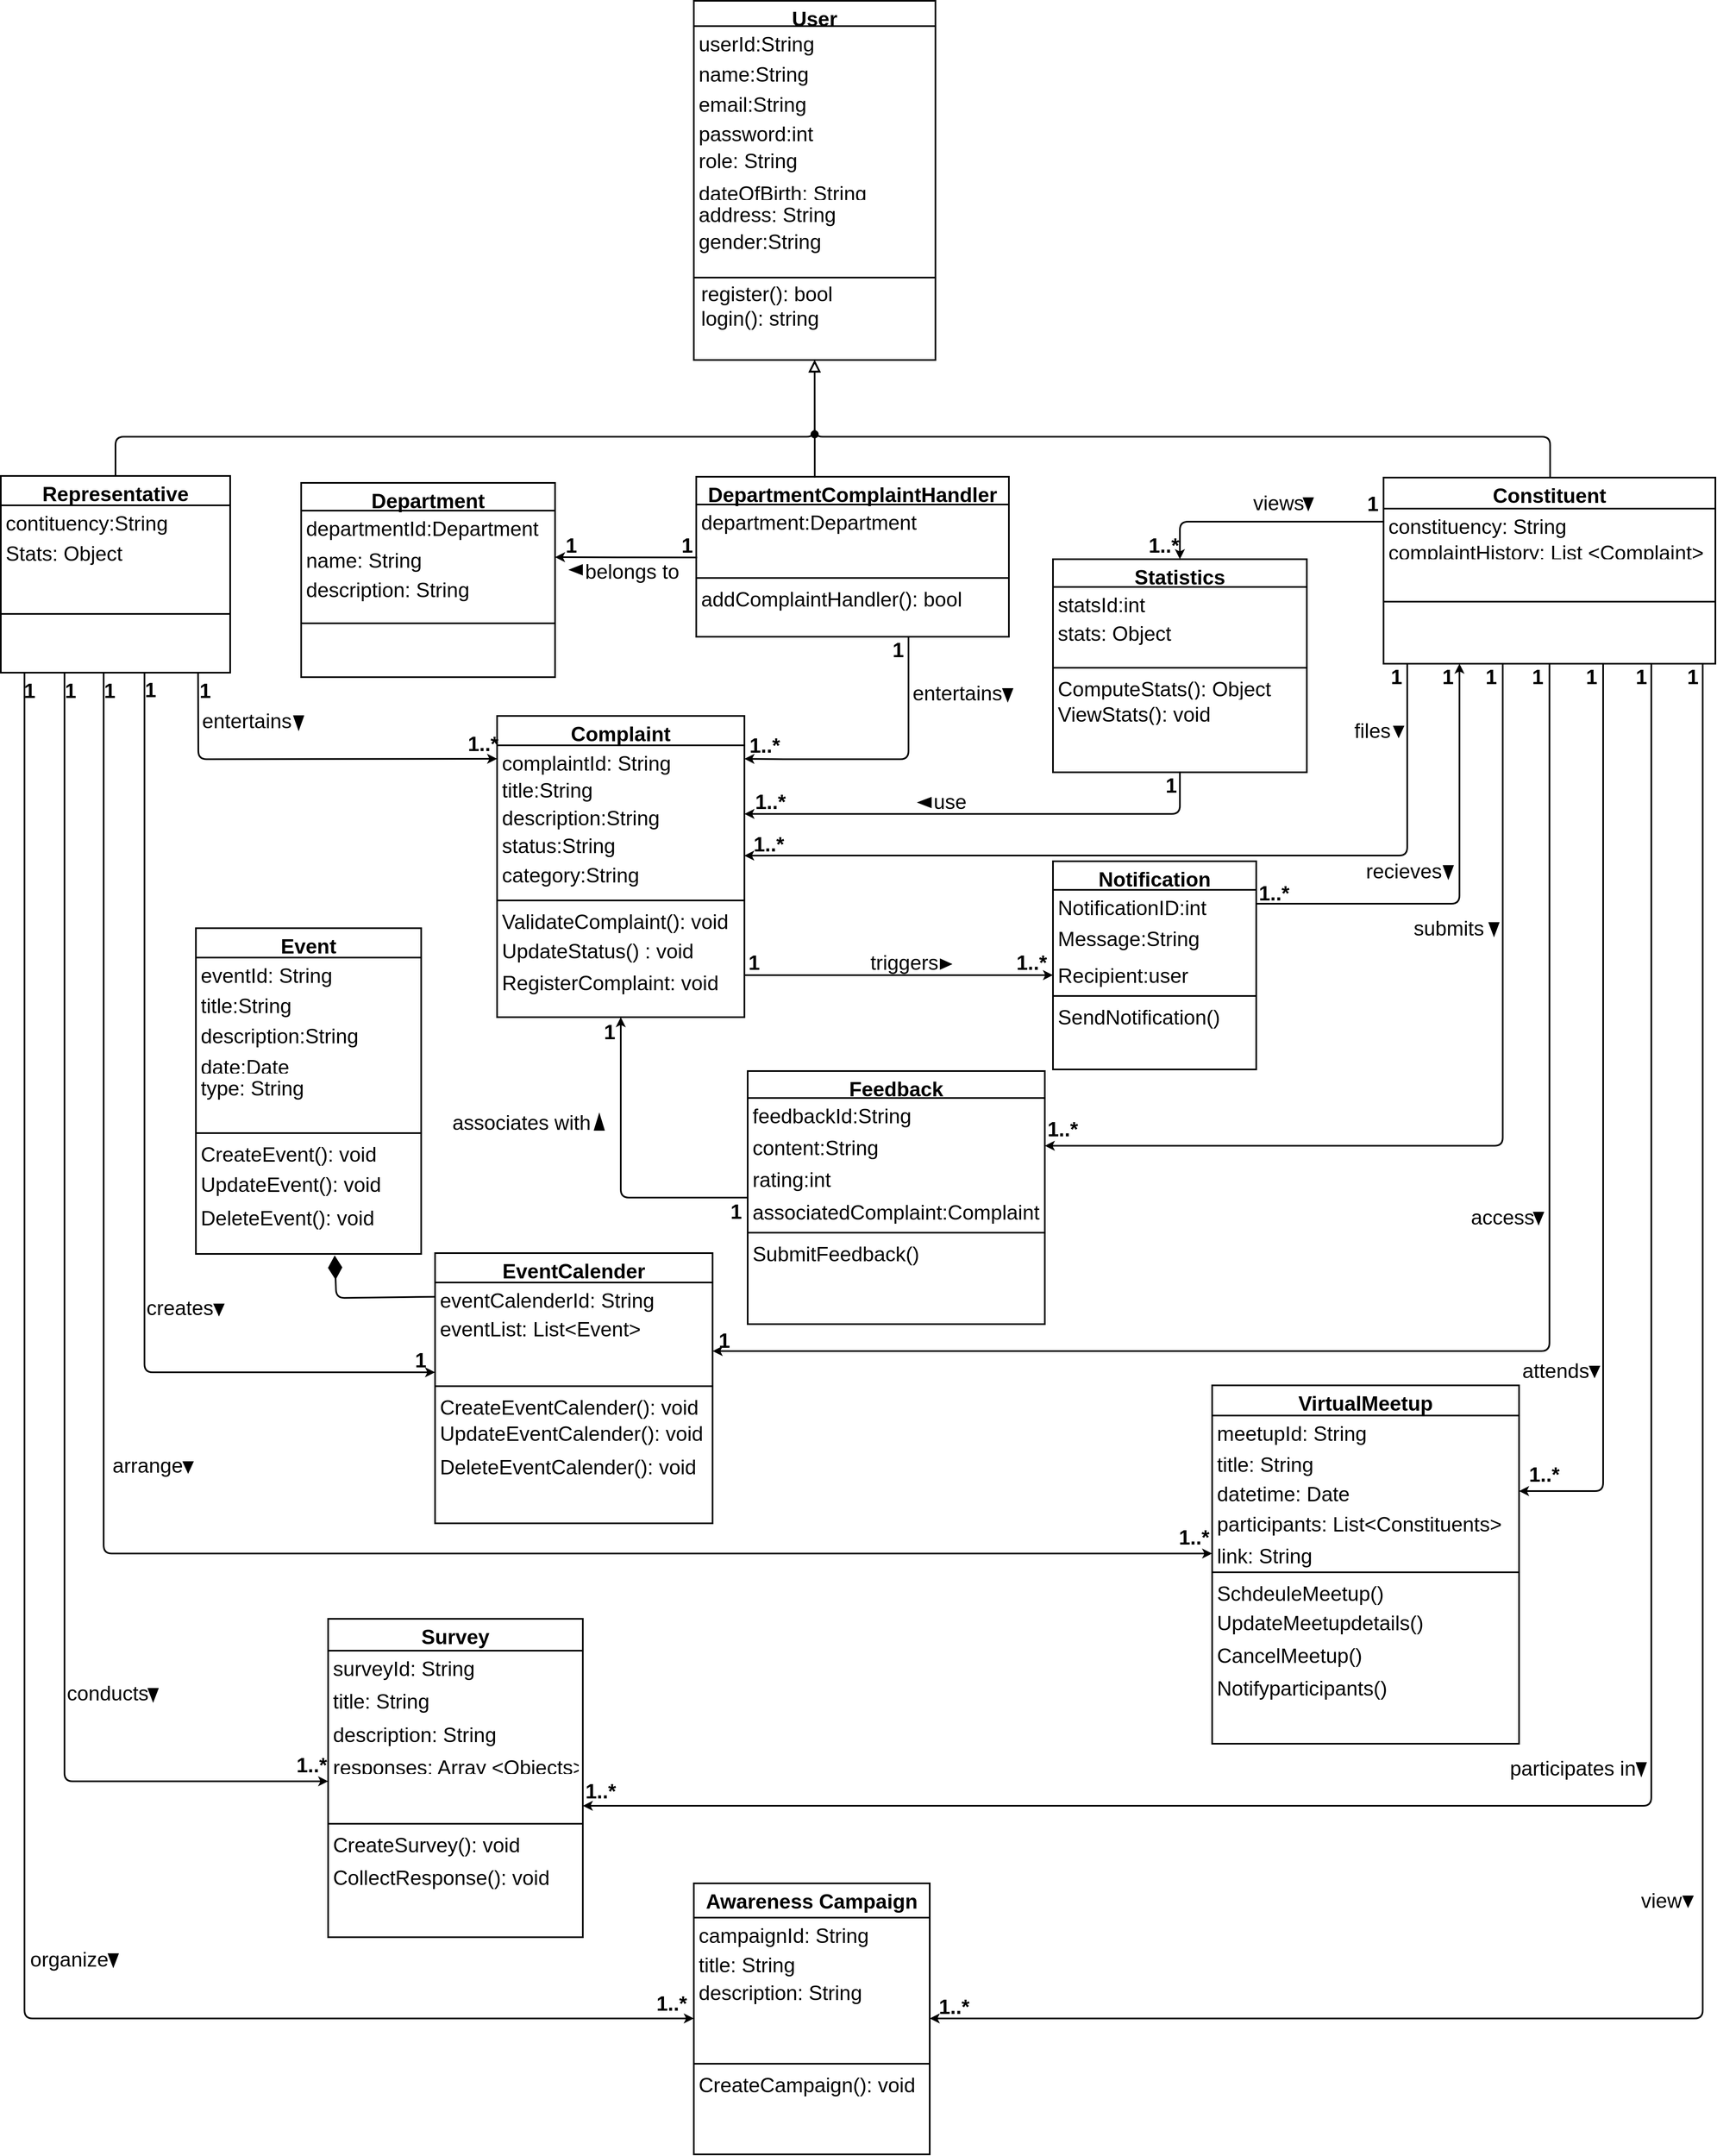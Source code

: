 <mxfile version="25.0.1">
  <diagram id="C5RBs43oDa-KdzZeNtuy" name="Page-1">
    <mxGraphModel dx="3000" dy="2230" grid="0" gridSize="10" guides="1" tooltips="1" connect="1" arrows="1" fold="1" page="0" pageScale="1" pageWidth="827" pageHeight="1169" math="0" shadow="0">
      <root>
        <mxCell id="WIyWlLk6GJQsqaUBKTNV-0" />
        <mxCell id="WIyWlLk6GJQsqaUBKTNV-1" parent="WIyWlLk6GJQsqaUBKTNV-0" />
        <mxCell id="zkfFHV4jXpPFQw0GAbJ--0" value="User" style="swimlane;fontStyle=1;align=center;verticalAlign=top;childLayout=stackLayout;horizontal=1;startSize=31;horizontalStack=0;resizeParent=1;resizeLast=0;collapsible=1;marginBottom=0;rounded=0;shadow=0;strokeWidth=2;fontSize=25;" parent="WIyWlLk6GJQsqaUBKTNV-1" vertex="1">
          <mxGeometry x="441" y="-458" width="296" height="440" as="geometry">
            <mxRectangle x="230" y="140" width="160" height="26" as="alternateBounds" />
          </mxGeometry>
        </mxCell>
        <mxCell id="zkfFHV4jXpPFQw0GAbJ--1" value="userId:String" style="text;align=left;verticalAlign=top;spacingLeft=4;spacingRight=4;overflow=hidden;rotatable=0;points=[[0,0.5],[1,0.5]];portConstraint=eastwest;fontSize=25;strokeWidth=2;" parent="zkfFHV4jXpPFQw0GAbJ--0" vertex="1">
          <mxGeometry y="31" width="296" height="37" as="geometry" />
        </mxCell>
        <mxCell id="zkfFHV4jXpPFQw0GAbJ--2" value="name:String" style="text;align=left;verticalAlign=top;spacingLeft=4;spacingRight=4;overflow=hidden;rotatable=0;points=[[0,0.5],[1,0.5]];portConstraint=eastwest;rounded=0;shadow=0;html=0;fontSize=25;strokeWidth=2;" parent="zkfFHV4jXpPFQw0GAbJ--0" vertex="1">
          <mxGeometry y="68" width="296" height="37" as="geometry" />
        </mxCell>
        <mxCell id="zkfFHV4jXpPFQw0GAbJ--3" value="email:String" style="text;align=left;verticalAlign=top;spacingLeft=4;spacingRight=4;overflow=hidden;rotatable=0;points=[[0,0.5],[1,0.5]];portConstraint=eastwest;rounded=0;shadow=0;html=0;fontSize=25;strokeWidth=2;" parent="zkfFHV4jXpPFQw0GAbJ--0" vertex="1">
          <mxGeometry y="105" width="296" height="36" as="geometry" />
        </mxCell>
        <mxCell id="Pei02myCYMl1iP3rMed8-2" value="password:int" style="text;align=left;verticalAlign=top;spacingLeft=4;spacingRight=4;overflow=hidden;rotatable=0;points=[[0,0.5],[1,0.5]];portConstraint=eastwest;rounded=0;shadow=0;html=0;fontSize=25;strokeWidth=2;" parent="zkfFHV4jXpPFQw0GAbJ--0" vertex="1">
          <mxGeometry y="141" width="296" height="33" as="geometry" />
        </mxCell>
        <mxCell id="mNPfbvNHgH-7dLo6_KG_-19" value="role: String" style="text;align=left;verticalAlign=top;spacingLeft=4;spacingRight=4;overflow=hidden;rotatable=0;points=[[0,0.5],[1,0.5]];portConstraint=eastwest;rounded=0;shadow=0;html=0;fontSize=25;strokeWidth=2;" parent="zkfFHV4jXpPFQw0GAbJ--0" vertex="1">
          <mxGeometry y="174" width="296" height="40" as="geometry" />
        </mxCell>
        <mxCell id="mNPfbvNHgH-7dLo6_KG_-18" value="dateOfBirth: String" style="text;align=left;verticalAlign=top;spacingLeft=4;spacingRight=4;overflow=hidden;rotatable=0;points=[[0,0.5],[1,0.5]];portConstraint=eastwest;rounded=0;shadow=0;html=0;fontSize=25;strokeWidth=2;" parent="zkfFHV4jXpPFQw0GAbJ--0" vertex="1">
          <mxGeometry y="214" width="296" height="26" as="geometry" />
        </mxCell>
        <mxCell id="mNPfbvNHgH-7dLo6_KG_-17" value="address: String" style="text;align=left;verticalAlign=top;spacingLeft=4;spacingRight=4;overflow=hidden;rotatable=0;points=[[0,0.5],[1,0.5]];portConstraint=eastwest;rounded=0;shadow=0;html=0;fontSize=25;strokeWidth=2;" parent="zkfFHV4jXpPFQw0GAbJ--0" vertex="1">
          <mxGeometry y="240" width="296" height="33" as="geometry" />
        </mxCell>
        <mxCell id="mNPfbvNHgH-7dLo6_KG_-15" value="gender:String" style="text;align=left;verticalAlign=top;spacingLeft=4;spacingRight=4;overflow=hidden;rotatable=0;points=[[0,0.5],[1,0.5]];portConstraint=eastwest;rounded=0;shadow=0;html=0;fontSize=25;strokeWidth=2;" parent="zkfFHV4jXpPFQw0GAbJ--0" vertex="1">
          <mxGeometry y="273" width="296" height="36" as="geometry" />
        </mxCell>
        <mxCell id="mNPfbvNHgH-7dLo6_KG_-21" style="text;align=left;verticalAlign=top;spacingLeft=4;spacingRight=4;overflow=hidden;rotatable=0;points=[[0,0.5],[1,0.5]];portConstraint=eastwest;rounded=0;shadow=0;html=0;fontSize=25;strokeWidth=2;" parent="zkfFHV4jXpPFQw0GAbJ--0" vertex="1">
          <mxGeometry y="309" width="296" height="26" as="geometry" />
        </mxCell>
        <mxCell id="zkfFHV4jXpPFQw0GAbJ--4" value="" style="line;html=1;strokeWidth=2;align=left;verticalAlign=middle;spacingTop=-1;spacingLeft=3;spacingRight=3;rotatable=0;labelPosition=right;points=[];portConstraint=eastwest;fontSize=25;" parent="zkfFHV4jXpPFQw0GAbJ--0" vertex="1">
          <mxGeometry y="335" width="296" height="8" as="geometry" />
        </mxCell>
        <mxCell id="mNPfbvNHgH-7dLo6_KG_-13" value="&amp;nbsp;register(): bool" style="text;html=1;align=left;verticalAlign=middle;whiteSpace=wrap;rounded=0;fontSize=25;strokeWidth=2;" parent="zkfFHV4jXpPFQw0GAbJ--0" vertex="1">
          <mxGeometry y="343" width="296" height="30" as="geometry" />
        </mxCell>
        <mxCell id="Pei02myCYMl1iP3rMed8-3" value="&amp;nbsp;login(): string" style="text;html=1;align=left;verticalAlign=middle;whiteSpace=wrap;rounded=0;fontSize=25;strokeWidth=2;" parent="zkfFHV4jXpPFQw0GAbJ--0" vertex="1">
          <mxGeometry y="373" width="296" height="30" as="geometry" />
        </mxCell>
        <mxCell id="mNPfbvNHgH-7dLo6_KG_-20" style="text;html=1;align=left;verticalAlign=middle;whiteSpace=wrap;rounded=0;fontSize=25;strokeWidth=2;" parent="zkfFHV4jXpPFQw0GAbJ--0" vertex="1">
          <mxGeometry y="403" width="296" height="37" as="geometry" />
        </mxCell>
        <mxCell id="G-upI68DP6zv-U2BLRxJ-17" style="edgeStyle=orthogonalEdgeStyle;rounded=1;orthogonalLoop=1;jettySize=auto;html=1;curved=0;strokeWidth=2;fontSize=25;entryX=0;entryY=0.5;entryDx=0;entryDy=0;" parent="WIyWlLk6GJQsqaUBKTNV-1" source="zkfFHV4jXpPFQw0GAbJ--6" target="mNPfbvNHgH-7dLo6_KG_-83" edge="1">
          <mxGeometry relative="1" as="geometry">
            <Array as="points">
              <mxPoint x="-232" y="1222" />
            </Array>
            <mxPoint x="67" y="1256" as="targetPoint" />
          </mxGeometry>
        </mxCell>
        <mxCell id="G-upI68DP6zv-U2BLRxJ-19" style="edgeStyle=orthogonalEdgeStyle;rounded=1;orthogonalLoop=1;jettySize=auto;html=1;entryX=0;entryY=0.5;entryDx=0;entryDy=0;curved=0;strokeWidth=2;fontSize=25;" parent="WIyWlLk6GJQsqaUBKTNV-1" source="zkfFHV4jXpPFQw0GAbJ--6" target="Pei02myCYMl1iP3rMed8-64" edge="1">
          <mxGeometry relative="1" as="geometry">
            <Array as="points">
              <mxPoint x="-282" y="1444" />
            </Array>
          </mxGeometry>
        </mxCell>
        <mxCell id="G-upI68DP6zv-U2BLRxJ-26" style="edgeStyle=orthogonalEdgeStyle;rounded=1;orthogonalLoop=1;jettySize=auto;html=1;entryX=0;entryY=0.5;entryDx=0;entryDy=0;strokeWidth=2;curved=0;fontSize=25;" parent="WIyWlLk6GJQsqaUBKTNV-1" source="zkfFHV4jXpPFQw0GAbJ--6" target="G-upI68DP6zv-U2BLRxJ-23" edge="1">
          <mxGeometry relative="1" as="geometry">
            <Array as="points">
              <mxPoint x="-330" y="1723" />
            </Array>
          </mxGeometry>
        </mxCell>
        <mxCell id="pbMIqYxpZXbtXTmgva8M-68" style="edgeStyle=orthogonalEdgeStyle;rounded=1;orthogonalLoop=1;jettySize=auto;html=1;entryX=0;entryY=0.5;entryDx=0;entryDy=0;strokeWidth=2;curved=0;fontSize=25;" parent="WIyWlLk6GJQsqaUBKTNV-1" source="zkfFHV4jXpPFQw0GAbJ--6" target="pbMIqYxpZXbtXTmgva8M-69" edge="1">
          <mxGeometry relative="1" as="geometry">
            <Array as="points">
              <mxPoint x="-379" y="2014" />
            </Array>
          </mxGeometry>
        </mxCell>
        <mxCell id="zkfFHV4jXpPFQw0GAbJ--6" value="Representative" style="swimlane;fontStyle=1;align=center;verticalAlign=top;childLayout=stackLayout;horizontal=1;startSize=36;horizontalStack=0;resizeParent=1;resizeLast=0;collapsible=1;marginBottom=0;rounded=0;shadow=0;strokeWidth=2;fontSize=25;" parent="WIyWlLk6GJQsqaUBKTNV-1" vertex="1">
          <mxGeometry x="-408" y="124" width="281" height="241" as="geometry">
            <mxRectangle x="130" y="380" width="160" height="26" as="alternateBounds" />
          </mxGeometry>
        </mxCell>
        <mxCell id="zkfFHV4jXpPFQw0GAbJ--7" value="contituency:String" style="text;align=left;verticalAlign=top;spacingLeft=4;spacingRight=4;overflow=hidden;rotatable=0;points=[[0,0.5],[1,0.5]];portConstraint=eastwest;fontSize=25;strokeWidth=2;" parent="zkfFHV4jXpPFQw0GAbJ--6" vertex="1">
          <mxGeometry y="36" width="281" height="37" as="geometry" />
        </mxCell>
        <mxCell id="zkfFHV4jXpPFQw0GAbJ--8" value="Stats: Object " style="text;align=left;verticalAlign=top;spacingLeft=4;spacingRight=4;overflow=hidden;rotatable=0;points=[[0,0.5],[1,0.5]];portConstraint=eastwest;rounded=0;shadow=0;html=0;fontSize=25;strokeWidth=2;" parent="zkfFHV4jXpPFQw0GAbJ--6" vertex="1">
          <mxGeometry y="73" width="281" height="40" as="geometry" />
        </mxCell>
        <mxCell id="mNPfbvNHgH-7dLo6_KG_-24" style="text;align=left;verticalAlign=top;spacingLeft=4;spacingRight=4;overflow=hidden;rotatable=0;points=[[0,0.5],[1,0.5]];portConstraint=eastwest;rounded=0;shadow=0;html=0;fontSize=25;strokeWidth=2;" parent="zkfFHV4jXpPFQw0GAbJ--6" vertex="1">
          <mxGeometry y="113" width="281" height="26" as="geometry" />
        </mxCell>
        <mxCell id="mNPfbvNHgH-7dLo6_KG_-23" style="text;align=left;verticalAlign=top;spacingLeft=4;spacingRight=4;overflow=hidden;rotatable=0;points=[[0,0.5],[1,0.5]];portConstraint=eastwest;rounded=0;shadow=0;html=0;fontSize=25;strokeWidth=2;" parent="zkfFHV4jXpPFQw0GAbJ--6" vertex="1">
          <mxGeometry y="139" width="281" height="26" as="geometry" />
        </mxCell>
        <mxCell id="zkfFHV4jXpPFQw0GAbJ--9" value="" style="line;html=1;strokeWidth=2;align=left;verticalAlign=middle;spacingTop=-1;spacingLeft=3;spacingRight=3;rotatable=0;labelPosition=right;points=[];portConstraint=eastwest;fontSize=25;" parent="zkfFHV4jXpPFQw0GAbJ--6" vertex="1">
          <mxGeometry y="165" width="281" height="8" as="geometry" />
        </mxCell>
        <mxCell id="mNPfbvNHgH-7dLo6_KG_-26" style="text;align=left;verticalAlign=top;spacingLeft=4;spacingRight=4;overflow=hidden;rotatable=0;points=[[0,0.5],[1,0.5]];portConstraint=eastwest;fontStyle=0;fontSize=25;strokeWidth=2;" parent="zkfFHV4jXpPFQw0GAbJ--6" vertex="1">
          <mxGeometry y="173" width="281" height="33" as="geometry" />
        </mxCell>
        <mxCell id="mNPfbvNHgH-7dLo6_KG_-25" style="text;align=left;verticalAlign=top;spacingLeft=4;spacingRight=4;overflow=hidden;rotatable=0;points=[[0,0.5],[1,0.5]];portConstraint=eastwest;fontStyle=0;fontSize=25;strokeWidth=2;" parent="zkfFHV4jXpPFQw0GAbJ--6" vertex="1">
          <mxGeometry y="206" width="281" height="35" as="geometry" />
        </mxCell>
        <mxCell id="zkfFHV4jXpPFQw0GAbJ--12" value="" style="endArrow=block;endSize=10;endFill=0;shadow=0;strokeWidth=2;rounded=1;curved=0;edgeStyle=elbowEdgeStyle;elbow=vertical;fontSize=25;" parent="WIyWlLk6GJQsqaUBKTNV-1" source="zkfFHV4jXpPFQw0GAbJ--6" target="zkfFHV4jXpPFQw0GAbJ--0" edge="1">
          <mxGeometry width="160" relative="1" as="geometry">
            <mxPoint x="200" y="203" as="sourcePoint" />
            <mxPoint x="200" y="203" as="targetPoint" />
            <Array as="points">
              <mxPoint x="368" y="76" />
            </Array>
          </mxGeometry>
        </mxCell>
        <mxCell id="zkfFHV4jXpPFQw0GAbJ--16" value="" style="endArrow=block;endSize=10;endFill=0;shadow=0;strokeWidth=2;rounded=1;curved=0;edgeStyle=elbowEdgeStyle;elbow=vertical;fontSize=25;entryX=0.5;entryY=1;entryDx=0;entryDy=0;exitX=0.502;exitY=0.001;exitDx=0;exitDy=0;exitPerimeter=0;" parent="WIyWlLk6GJQsqaUBKTNV-1" source="yNUHk9VUofDZDF6CJBJu-0" target="zkfFHV4jXpPFQw0GAbJ--0" edge="1">
          <mxGeometry width="160" relative="1" as="geometry">
            <mxPoint x="532" y="115" as="sourcePoint" />
            <mxPoint x="530" y="36" as="targetPoint" />
            <Array as="points">
              <mxPoint x="828" y="76" />
            </Array>
          </mxGeometry>
        </mxCell>
        <mxCell id="zkfFHV4jXpPFQw0GAbJ--17" value="Complaint" style="swimlane;fontStyle=1;align=center;verticalAlign=top;childLayout=stackLayout;horizontal=1;startSize=36;horizontalStack=0;resizeParent=1;resizeLast=0;collapsible=1;marginBottom=0;rounded=0;shadow=0;strokeWidth=2;fontSize=25;" parent="WIyWlLk6GJQsqaUBKTNV-1" vertex="1">
          <mxGeometry x="200" y="418" width="303" height="369" as="geometry">
            <mxRectangle x="550" y="140" width="160" height="26" as="alternateBounds" />
          </mxGeometry>
        </mxCell>
        <mxCell id="zkfFHV4jXpPFQw0GAbJ--18" value="complaintId: String" style="text;align=left;verticalAlign=top;spacingLeft=4;spacingRight=4;overflow=hidden;rotatable=0;points=[[0,0.5],[1,0.5]];portConstraint=eastwest;fontSize=25;strokeWidth=2;" parent="zkfFHV4jXpPFQw0GAbJ--17" vertex="1">
          <mxGeometry y="36" width="303" height="33" as="geometry" />
        </mxCell>
        <mxCell id="zkfFHV4jXpPFQw0GAbJ--19" value="title:String" style="text;align=left;verticalAlign=top;spacingLeft=4;spacingRight=4;overflow=hidden;rotatable=0;points=[[0,0.5],[1,0.5]];portConstraint=eastwest;rounded=0;shadow=0;html=0;fontSize=25;strokeWidth=2;" parent="zkfFHV4jXpPFQw0GAbJ--17" vertex="1">
          <mxGeometry y="69" width="303" height="34" as="geometry" />
        </mxCell>
        <mxCell id="zkfFHV4jXpPFQw0GAbJ--20" value="description:String" style="text;align=left;verticalAlign=top;spacingLeft=4;spacingRight=4;overflow=hidden;rotatable=0;points=[[0,0.5],[1,0.5]];portConstraint=eastwest;rounded=0;shadow=0;html=0;fontSize=25;strokeWidth=2;" parent="zkfFHV4jXpPFQw0GAbJ--17" vertex="1">
          <mxGeometry y="103" width="303" height="34" as="geometry" />
        </mxCell>
        <mxCell id="zkfFHV4jXpPFQw0GAbJ--21" value="status:String" style="text;align=left;verticalAlign=top;spacingLeft=4;spacingRight=4;overflow=hidden;rotatable=0;points=[[0,0.5],[1,0.5]];portConstraint=eastwest;rounded=0;shadow=0;html=0;fontSize=25;strokeWidth=2;" parent="zkfFHV4jXpPFQw0GAbJ--17" vertex="1">
          <mxGeometry y="137" width="303" height="36" as="geometry" />
        </mxCell>
        <mxCell id="zkfFHV4jXpPFQw0GAbJ--22" value="category:String" style="text;align=left;verticalAlign=top;spacingLeft=4;spacingRight=4;overflow=hidden;rotatable=0;points=[[0,0.5],[1,0.5]];portConstraint=eastwest;rounded=0;shadow=0;html=0;fontSize=25;strokeWidth=2;" parent="zkfFHV4jXpPFQw0GAbJ--17" vertex="1">
          <mxGeometry y="173" width="303" height="49" as="geometry" />
        </mxCell>
        <mxCell id="zkfFHV4jXpPFQw0GAbJ--23" value="" style="line;html=1;strokeWidth=2;align=left;verticalAlign=middle;spacingTop=-1;spacingLeft=3;spacingRight=3;rotatable=0;labelPosition=right;points=[];portConstraint=eastwest;fontSize=25;" parent="zkfFHV4jXpPFQw0GAbJ--17" vertex="1">
          <mxGeometry y="222" width="303" height="8" as="geometry" />
        </mxCell>
        <mxCell id="zkfFHV4jXpPFQw0GAbJ--25" value="ValidateComplaint(): void" style="text;align=left;verticalAlign=top;spacingLeft=4;spacingRight=4;overflow=hidden;rotatable=0;points=[[0,0.5],[1,0.5]];portConstraint=eastwest;fontSize=25;strokeWidth=2;" parent="zkfFHV4jXpPFQw0GAbJ--17" vertex="1">
          <mxGeometry y="230" width="303" height="36" as="geometry" />
        </mxCell>
        <mxCell id="Pei02myCYMl1iP3rMed8-8" value="UpdateStatus() : void" style="text;align=left;verticalAlign=top;spacingLeft=4;spacingRight=4;overflow=hidden;rotatable=0;points=[[0,0.5],[1,0.5]];portConstraint=eastwest;fontSize=25;strokeWidth=2;" parent="zkfFHV4jXpPFQw0GAbJ--17" vertex="1">
          <mxGeometry y="266" width="303" height="39" as="geometry" />
        </mxCell>
        <mxCell id="mNPfbvNHgH-7dLo6_KG_-55" value="RegisterComplaint: void" style="text;align=left;verticalAlign=top;spacingLeft=4;spacingRight=4;overflow=hidden;rotatable=0;points=[[0,0.5],[1,0.5]];portConstraint=eastwest;fontSize=25;strokeWidth=2;" parent="zkfFHV4jXpPFQw0GAbJ--17" vertex="1">
          <mxGeometry y="305" width="303" height="38" as="geometry" />
        </mxCell>
        <mxCell id="mNPfbvNHgH-7dLo6_KG_-54" style="text;align=left;verticalAlign=top;spacingLeft=4;spacingRight=4;overflow=hidden;rotatable=0;points=[[0,0.5],[1,0.5]];portConstraint=eastwest;fontSize=25;strokeWidth=2;" parent="zkfFHV4jXpPFQw0GAbJ--17" vertex="1">
          <mxGeometry y="343" width="303" height="26" as="geometry" />
        </mxCell>
        <mxCell id="G-upI68DP6zv-U2BLRxJ-5" style="edgeStyle=orthogonalEdgeStyle;rounded=1;orthogonalLoop=1;jettySize=auto;html=1;entryX=1;entryY=0.5;entryDx=0;entryDy=0;strokeWidth=2;curved=0;fontSize=25;" parent="WIyWlLk6GJQsqaUBKTNV-1" source="yNUHk9VUofDZDF6CJBJu-0" target="Pei02myCYMl1iP3rMed8-13" edge="1">
          <mxGeometry relative="1" as="geometry">
            <Array as="points">
              <mxPoint x="1432" y="944" />
            </Array>
          </mxGeometry>
        </mxCell>
        <mxCell id="G-upI68DP6zv-U2BLRxJ-6" style="edgeStyle=orthogonalEdgeStyle;rounded=1;orthogonalLoop=1;jettySize=auto;html=1;entryX=1;entryY=0.5;entryDx=0;entryDy=0;strokeWidth=2;curved=0;fontSize=25;" parent="WIyWlLk6GJQsqaUBKTNV-1" source="yNUHk9VUofDZDF6CJBJu-0" target="mNPfbvNHgH-7dLo6_KG_-84" edge="1">
          <mxGeometry relative="1" as="geometry">
            <Array as="points">
              <mxPoint x="1489" y="1196" />
            </Array>
          </mxGeometry>
        </mxCell>
        <mxCell id="G-upI68DP6zv-U2BLRxJ-21" style="edgeStyle=orthogonalEdgeStyle;rounded=1;orthogonalLoop=1;jettySize=auto;html=1;entryX=1;entryY=0.5;entryDx=0;entryDy=0;strokeWidth=2;curved=0;fontSize=25;" parent="WIyWlLk6GJQsqaUBKTNV-1" source="yNUHk9VUofDZDF6CJBJu-0" target="Pei02myCYMl1iP3rMed8-62" edge="1">
          <mxGeometry relative="1" as="geometry">
            <Array as="points">
              <mxPoint x="1555" y="1368" />
            </Array>
          </mxGeometry>
        </mxCell>
        <mxCell id="G-upI68DP6zv-U2BLRxJ-27" style="edgeStyle=orthogonalEdgeStyle;rounded=1;orthogonalLoop=1;jettySize=auto;html=1;strokeWidth=2;curved=0;fontSize=25;" parent="WIyWlLk6GJQsqaUBKTNV-1" source="yNUHk9VUofDZDF6CJBJu-0" target="G-upI68DP6zv-U2BLRxJ-22" edge="1">
          <mxGeometry relative="1" as="geometry">
            <Array as="points">
              <mxPoint x="1614" y="1753" />
            </Array>
          </mxGeometry>
        </mxCell>
        <mxCell id="pbMIqYxpZXbtXTmgva8M-71" style="edgeStyle=orthogonalEdgeStyle;rounded=1;orthogonalLoop=1;jettySize=auto;html=1;entryX=1;entryY=0.5;entryDx=0;entryDy=0;strokeWidth=2;curved=0;fontSize=25;" parent="WIyWlLk6GJQsqaUBKTNV-1" source="yNUHk9VUofDZDF6CJBJu-0" target="pbMIqYxpZXbtXTmgva8M-69" edge="1">
          <mxGeometry relative="1" as="geometry">
            <Array as="points">
              <mxPoint x="1677" y="2014" />
            </Array>
          </mxGeometry>
        </mxCell>
        <mxCell id="yNUHk9VUofDZDF6CJBJu-0" value="Constituent" style="swimlane;fontStyle=1;align=center;verticalAlign=top;childLayout=stackLayout;horizontal=1;startSize=38;horizontalStack=0;resizeParent=1;resizeLast=0;collapsible=1;marginBottom=0;rounded=0;shadow=0;strokeWidth=2;fontSize=25;" parent="WIyWlLk6GJQsqaUBKTNV-1" vertex="1">
          <mxGeometry x="1286" y="126" width="406.5" height="228" as="geometry">
            <mxRectangle x="130" y="380" width="160" height="26" as="alternateBounds" />
          </mxGeometry>
        </mxCell>
        <mxCell id="mNPfbvNHgH-7dLo6_KG_-22" value="constituency: String" style="text;align=left;verticalAlign=top;spacingLeft=4;spacingRight=4;overflow=hidden;rotatable=0;points=[[0,0.5],[1,0.5]];portConstraint=eastwest;fontSize=25;strokeWidth=2;" parent="yNUHk9VUofDZDF6CJBJu-0" vertex="1">
          <mxGeometry y="38" width="406.5" height="32" as="geometry" />
        </mxCell>
        <mxCell id="yNUHk9VUofDZDF6CJBJu-1" value="complaintHistory: List &lt;Complaint&gt;" style="text;align=left;verticalAlign=top;spacingLeft=4;spacingRight=4;overflow=hidden;rotatable=0;points=[[0,0.5],[1,0.5]];portConstraint=eastwest;fontSize=25;strokeWidth=2;" parent="yNUHk9VUofDZDF6CJBJu-0" vertex="1">
          <mxGeometry y="70" width="406.5" height="26" as="geometry" />
        </mxCell>
        <mxCell id="mNPfbvNHgH-7dLo6_KG_-35" style="text;align=left;verticalAlign=top;spacingLeft=4;spacingRight=4;overflow=hidden;rotatable=0;points=[[0,0.5],[1,0.5]];portConstraint=eastwest;fontSize=25;strokeWidth=2;" parent="yNUHk9VUofDZDF6CJBJu-0" vertex="1">
          <mxGeometry y="96" width="406.5" height="26" as="geometry" />
        </mxCell>
        <mxCell id="mNPfbvNHgH-7dLo6_KG_-34" style="text;align=left;verticalAlign=top;spacingLeft=4;spacingRight=4;overflow=hidden;rotatable=0;points=[[0,0.5],[1,0.5]];portConstraint=eastwest;fontSize=25;strokeWidth=2;" parent="yNUHk9VUofDZDF6CJBJu-0" vertex="1">
          <mxGeometry y="122" width="406.5" height="26" as="geometry" />
        </mxCell>
        <mxCell id="yNUHk9VUofDZDF6CJBJu-3" value="" style="line;html=1;strokeWidth=2;align=left;verticalAlign=middle;spacingTop=-1;spacingLeft=3;spacingRight=3;rotatable=0;labelPosition=right;points=[];portConstraint=eastwest;fontSize=25;" parent="yNUHk9VUofDZDF6CJBJu-0" vertex="1">
          <mxGeometry y="148" width="406.5" height="8" as="geometry" />
        </mxCell>
        <mxCell id="mNPfbvNHgH-7dLo6_KG_-41" style="text;align=left;verticalAlign=top;spacingLeft=4;spacingRight=4;overflow=hidden;rotatable=0;points=[[0,0.5],[1,0.5]];portConstraint=eastwest;fontSize=25;strokeWidth=2;" parent="yNUHk9VUofDZDF6CJBJu-0" vertex="1">
          <mxGeometry y="156" width="406.5" height="36" as="geometry" />
        </mxCell>
        <mxCell id="mNPfbvNHgH-7dLo6_KG_-45" style="text;align=left;verticalAlign=top;spacingLeft=4;spacingRight=4;overflow=hidden;rotatable=0;points=[[0,0.5],[1,0.5]];portConstraint=eastwest;fontSize=25;strokeWidth=2;" parent="yNUHk9VUofDZDF6CJBJu-0" vertex="1">
          <mxGeometry y="192" width="406.5" height="36" as="geometry" />
        </mxCell>
        <mxCell id="yNUHk9VUofDZDF6CJBJu-6" value="Survey" style="swimlane;fontStyle=1;align=center;verticalAlign=top;childLayout=stackLayout;horizontal=1;startSize=39;horizontalStack=0;resizeParent=1;resizeLast=0;collapsible=1;marginBottom=0;rounded=0;shadow=0;strokeWidth=2;fontSize=25;" parent="WIyWlLk6GJQsqaUBKTNV-1" vertex="1">
          <mxGeometry x="-7" y="1524" width="312" height="390" as="geometry">
            <mxRectangle x="130" y="380" width="160" height="26" as="alternateBounds" />
          </mxGeometry>
        </mxCell>
        <mxCell id="yNUHk9VUofDZDF6CJBJu-7" value="surveyId: String" style="text;align=left;verticalAlign=top;spacingLeft=4;spacingRight=4;overflow=hidden;rotatable=0;points=[[0,0.5],[1,0.5]];portConstraint=eastwest;fontSize=25;strokeWidth=2;" parent="yNUHk9VUofDZDF6CJBJu-6" vertex="1">
          <mxGeometry y="39" width="312" height="40" as="geometry" />
        </mxCell>
        <mxCell id="yNUHk9VUofDZDF6CJBJu-8" value="title: String" style="text;align=left;verticalAlign=top;spacingLeft=4;spacingRight=4;overflow=hidden;rotatable=0;points=[[0,0.5],[1,0.5]];portConstraint=eastwest;rounded=0;shadow=0;html=0;fontSize=25;strokeWidth=2;" parent="yNUHk9VUofDZDF6CJBJu-6" vertex="1">
          <mxGeometry y="79" width="312" height="41" as="geometry" />
        </mxCell>
        <mxCell id="yNUHk9VUofDZDF6CJBJu-10" value="description: String" style="text;align=left;verticalAlign=top;spacingLeft=4;spacingRight=4;overflow=hidden;rotatable=0;points=[[0,0.5],[1,0.5]];portConstraint=eastwest;fontStyle=0;fontSize=25;strokeWidth=2;" parent="yNUHk9VUofDZDF6CJBJu-6" vertex="1">
          <mxGeometry y="120" width="312" height="40" as="geometry" />
        </mxCell>
        <mxCell id="yNUHk9VUofDZDF6CJBJu-11" value="responses: Array &lt;Objects&gt;" style="text;align=left;verticalAlign=top;spacingLeft=4;spacingRight=4;overflow=hidden;rotatable=0;points=[[0,0.5],[1,0.5]];portConstraint=eastwest;fontSize=25;strokeWidth=2;" parent="yNUHk9VUofDZDF6CJBJu-6" vertex="1">
          <mxGeometry y="160" width="312" height="26" as="geometry" />
        </mxCell>
        <mxCell id="G-upI68DP6zv-U2BLRxJ-23" style="text;align=left;verticalAlign=top;spacingLeft=4;spacingRight=4;overflow=hidden;rotatable=0;points=[[0,0.5],[1,0.5]];portConstraint=eastwest;fontSize=25;strokeWidth=2;" parent="yNUHk9VUofDZDF6CJBJu-6" vertex="1">
          <mxGeometry y="186" width="312" height="26" as="geometry" />
        </mxCell>
        <mxCell id="G-upI68DP6zv-U2BLRxJ-22" style="text;align=left;verticalAlign=top;spacingLeft=4;spacingRight=4;overflow=hidden;rotatable=0;points=[[0,0.5],[1,0.5]];portConstraint=eastwest;fontSize=25;strokeWidth=2;" parent="yNUHk9VUofDZDF6CJBJu-6" vertex="1">
          <mxGeometry y="212" width="312" height="35" as="geometry" />
        </mxCell>
        <mxCell id="yNUHk9VUofDZDF6CJBJu-9" value="" style="line;html=1;strokeWidth=2;align=left;verticalAlign=middle;spacingTop=-1;spacingLeft=3;spacingRight=3;rotatable=0;labelPosition=right;points=[];portConstraint=eastwest;fontSize=25;" parent="yNUHk9VUofDZDF6CJBJu-6" vertex="1">
          <mxGeometry y="247" width="312" height="8" as="geometry" />
        </mxCell>
        <mxCell id="Pei02myCYMl1iP3rMed8-10" value="CreateSurvey(): void" style="text;align=left;verticalAlign=top;spacingLeft=4;spacingRight=4;overflow=hidden;rotatable=0;points=[[0,0.5],[1,0.5]];portConstraint=eastwest;fontSize=25;strokeWidth=2;" parent="yNUHk9VUofDZDF6CJBJu-6" vertex="1">
          <mxGeometry y="255" width="312" height="40" as="geometry" />
        </mxCell>
        <mxCell id="Pei02myCYMl1iP3rMed8-9" value="CollectResponse(): void" style="text;align=left;verticalAlign=top;spacingLeft=4;spacingRight=4;overflow=hidden;rotatable=0;points=[[0,0.5],[1,0.5]];portConstraint=eastwest;fontSize=25;strokeWidth=2;" parent="yNUHk9VUofDZDF6CJBJu-6" vertex="1">
          <mxGeometry y="295" width="312" height="43" as="geometry" />
        </mxCell>
        <mxCell id="G-upI68DP6zv-U2BLRxJ-25" style="text;align=left;verticalAlign=top;spacingLeft=4;spacingRight=4;overflow=hidden;rotatable=0;points=[[0,0.5],[1,0.5]];portConstraint=eastwest;fontSize=25;strokeWidth=2;" parent="yNUHk9VUofDZDF6CJBJu-6" vertex="1">
          <mxGeometry y="338" width="312" height="26" as="geometry" />
        </mxCell>
        <mxCell id="G-upI68DP6zv-U2BLRxJ-24" style="text;align=left;verticalAlign=top;spacingLeft=4;spacingRight=4;overflow=hidden;rotatable=0;points=[[0,0.5],[1,0.5]];portConstraint=eastwest;fontSize=25;strokeWidth=2;" parent="yNUHk9VUofDZDF6CJBJu-6" vertex="1">
          <mxGeometry y="364" width="312" height="26" as="geometry" />
        </mxCell>
        <mxCell id="yNUHk9VUofDZDF6CJBJu-18" value="DepartmentComplaintHandler" style="swimlane;fontStyle=1;align=center;verticalAlign=top;childLayout=stackLayout;horizontal=1;startSize=34;horizontalStack=0;resizeParent=1;resizeLast=0;collapsible=1;marginBottom=0;rounded=0;shadow=0;strokeWidth=2;fontSize=25;" parent="WIyWlLk6GJQsqaUBKTNV-1" vertex="1">
          <mxGeometry x="444" y="125" width="383" height="196" as="geometry">
            <mxRectangle x="130" y="380" width="160" height="26" as="alternateBounds" />
          </mxGeometry>
        </mxCell>
        <mxCell id="yNUHk9VUofDZDF6CJBJu-19" value="department:Department" style="text;align=left;verticalAlign=top;spacingLeft=4;spacingRight=4;overflow=hidden;rotatable=0;points=[[0,0.5],[1,0.5]];portConstraint=eastwest;fontSize=25;strokeWidth=2;" parent="yNUHk9VUofDZDF6CJBJu-18" vertex="1">
          <mxGeometry y="34" width="383" height="34" as="geometry" />
        </mxCell>
        <mxCell id="mNPfbvNHgH-7dLo6_KG_-28" style="text;align=left;verticalAlign=top;spacingLeft=4;spacingRight=4;overflow=hidden;rotatable=0;points=[[0,0.5],[1,0.5]];portConstraint=eastwest;fontSize=25;strokeWidth=2;" parent="yNUHk9VUofDZDF6CJBJu-18" vertex="1">
          <mxGeometry y="68" width="383" height="26" as="geometry" />
        </mxCell>
        <mxCell id="mNPfbvNHgH-7dLo6_KG_-27" style="text;align=left;verticalAlign=top;spacingLeft=4;spacingRight=4;overflow=hidden;rotatable=0;points=[[0,0.5],[1,0.5]];portConstraint=eastwest;fontSize=25;strokeWidth=2;" parent="yNUHk9VUofDZDF6CJBJu-18" vertex="1">
          <mxGeometry y="94" width="383" height="26" as="geometry" />
        </mxCell>
        <mxCell id="yNUHk9VUofDZDF6CJBJu-21" value="" style="line;html=1;strokeWidth=2;align=left;verticalAlign=middle;spacingTop=-1;spacingLeft=3;spacingRight=3;rotatable=0;labelPosition=right;points=[];portConstraint=eastwest;fontSize=25;" parent="yNUHk9VUofDZDF6CJBJu-18" vertex="1">
          <mxGeometry y="120" width="383" height="8" as="geometry" />
        </mxCell>
        <mxCell id="mNPfbvNHgH-7dLo6_KG_-47" value="addComplaintHandler(): bool" style="text;align=left;verticalAlign=top;spacingLeft=4;spacingRight=4;overflow=hidden;rotatable=0;points=[[0,0.5],[1,0.5]];portConstraint=eastwest;fontSize=25;strokeWidth=2;" parent="yNUHk9VUofDZDF6CJBJu-18" vertex="1">
          <mxGeometry y="128" width="383" height="37" as="geometry" />
        </mxCell>
        <mxCell id="mNPfbvNHgH-7dLo6_KG_-49" style="text;align=left;verticalAlign=top;spacingLeft=4;spacingRight=4;overflow=hidden;rotatable=0;points=[[0,0.5],[1,0.5]];portConstraint=eastwest;fontSize=25;strokeWidth=2;" parent="yNUHk9VUofDZDF6CJBJu-18" vertex="1">
          <mxGeometry y="165" width="383" height="31" as="geometry" />
        </mxCell>
        <mxCell id="yNUHk9VUofDZDF6CJBJu-24" value="Notification" style="swimlane;fontStyle=1;align=center;verticalAlign=top;childLayout=stackLayout;horizontal=1;startSize=35;horizontalStack=0;resizeParent=1;resizeLast=0;collapsible=1;marginBottom=0;rounded=0;shadow=0;strokeWidth=2;fontSize=25;" parent="WIyWlLk6GJQsqaUBKTNV-1" vertex="1">
          <mxGeometry x="881" y="596" width="249" height="255" as="geometry">
            <mxRectangle x="130" y="380" width="160" height="26" as="alternateBounds" />
          </mxGeometry>
        </mxCell>
        <mxCell id="yNUHk9VUofDZDF6CJBJu-25" value="NotificationID:int" style="text;align=left;verticalAlign=top;spacingLeft=4;spacingRight=4;overflow=hidden;rotatable=0;points=[[0,0.5],[1,0.5]];portConstraint=eastwest;fontSize=25;strokeWidth=2;" parent="yNUHk9VUofDZDF6CJBJu-24" vertex="1">
          <mxGeometry y="35" width="249" height="38" as="geometry" />
        </mxCell>
        <mxCell id="yNUHk9VUofDZDF6CJBJu-26" value="Message:String" style="text;align=left;verticalAlign=top;spacingLeft=4;spacingRight=4;overflow=hidden;rotatable=0;points=[[0,0.5],[1,0.5]];portConstraint=eastwest;rounded=0;shadow=0;html=0;fontSize=25;strokeWidth=2;" parent="yNUHk9VUofDZDF6CJBJu-24" vertex="1">
          <mxGeometry y="73" width="249" height="45" as="geometry" />
        </mxCell>
        <mxCell id="yNUHk9VUofDZDF6CJBJu-28" value="Recipient:user" style="text;align=left;verticalAlign=top;spacingLeft=4;spacingRight=4;overflow=hidden;rotatable=0;points=[[0,0.5],[1,0.5]];portConstraint=eastwest;fontStyle=0;fontSize=25;strokeWidth=2;" parent="yNUHk9VUofDZDF6CJBJu-24" vertex="1">
          <mxGeometry y="118" width="249" height="43" as="geometry" />
        </mxCell>
        <mxCell id="yNUHk9VUofDZDF6CJBJu-27" value="" style="line;html=1;strokeWidth=2;align=left;verticalAlign=middle;spacingTop=-1;spacingLeft=3;spacingRight=3;rotatable=0;labelPosition=right;points=[];portConstraint=eastwest;fontSize=25;" parent="yNUHk9VUofDZDF6CJBJu-24" vertex="1">
          <mxGeometry y="161" width="249" height="8" as="geometry" />
        </mxCell>
        <mxCell id="yNUHk9VUofDZDF6CJBJu-29" value="SendNotification()" style="text;align=left;verticalAlign=top;spacingLeft=4;spacingRight=4;overflow=hidden;rotatable=0;points=[[0,0.5],[1,0.5]];portConstraint=eastwest;fontSize=25;strokeWidth=2;" parent="yNUHk9VUofDZDF6CJBJu-24" vertex="1">
          <mxGeometry y="169" width="249" height="43" as="geometry" />
        </mxCell>
        <mxCell id="mya1ldU0AWZnJ4HsEFB_-0" style="text;align=left;verticalAlign=top;spacingLeft=4;spacingRight=4;overflow=hidden;rotatable=0;points=[[0,0.5],[1,0.5]];portConstraint=eastwest;fontSize=25;strokeWidth=2;" vertex="1" parent="yNUHk9VUofDZDF6CJBJu-24">
          <mxGeometry y="212" width="249" height="43" as="geometry" />
        </mxCell>
        <mxCell id="pbMIqYxpZXbtXTmgva8M-27" style="edgeStyle=orthogonalEdgeStyle;rounded=1;orthogonalLoop=1;jettySize=auto;html=1;entryX=0.5;entryY=1;entryDx=0;entryDy=0;strokeWidth=2;curved=0;fontSize=25;" parent="WIyWlLk6GJQsqaUBKTNV-1" source="Pei02myCYMl1iP3rMed8-11" target="zkfFHV4jXpPFQw0GAbJ--17" edge="1">
          <mxGeometry relative="1" as="geometry" />
        </mxCell>
        <mxCell id="Pei02myCYMl1iP3rMed8-11" value="Feedback" style="swimlane;fontStyle=1;align=center;verticalAlign=top;childLayout=stackLayout;horizontal=1;startSize=33;horizontalStack=0;resizeParent=1;resizeLast=0;collapsible=1;marginBottom=0;rounded=0;shadow=0;strokeWidth=2;fontSize=25;" parent="WIyWlLk6GJQsqaUBKTNV-1" vertex="1">
          <mxGeometry x="507" y="853" width="364" height="310" as="geometry">
            <mxRectangle x="130" y="380" width="160" height="26" as="alternateBounds" />
          </mxGeometry>
        </mxCell>
        <mxCell id="Pei02myCYMl1iP3rMed8-12" value="feedbackId:String" style="text;align=left;verticalAlign=top;spacingLeft=4;spacingRight=4;overflow=hidden;rotatable=0;points=[[0,0.5],[1,0.5]];portConstraint=eastwest;fontSize=25;strokeWidth=2;" parent="Pei02myCYMl1iP3rMed8-11" vertex="1">
          <mxGeometry y="33" width="364" height="39" as="geometry" />
        </mxCell>
        <mxCell id="Pei02myCYMl1iP3rMed8-13" value="content:String" style="text;align=left;verticalAlign=top;spacingLeft=4;spacingRight=4;overflow=hidden;rotatable=0;points=[[0,0.5],[1,0.5]];portConstraint=eastwest;rounded=0;shadow=0;html=0;fontSize=25;strokeWidth=2;" parent="Pei02myCYMl1iP3rMed8-11" vertex="1">
          <mxGeometry y="72" width="364" height="39" as="geometry" />
        </mxCell>
        <mxCell id="Pei02myCYMl1iP3rMed8-14" value="rating:int" style="text;align=left;verticalAlign=top;spacingLeft=4;spacingRight=4;overflow=hidden;rotatable=0;points=[[0,0.5],[1,0.5]];portConstraint=eastwest;fontStyle=0;fontSize=25;strokeWidth=2;" parent="Pei02myCYMl1iP3rMed8-11" vertex="1">
          <mxGeometry y="111" width="364" height="40" as="geometry" />
        </mxCell>
        <mxCell id="Pei02myCYMl1iP3rMed8-15" value="associatedComplaint:Complaint" style="text;align=left;verticalAlign=top;spacingLeft=4;spacingRight=4;overflow=hidden;rotatable=0;points=[[0,0.5],[1,0.5]];portConstraint=eastwest;fontSize=25;strokeWidth=2;" parent="Pei02myCYMl1iP3rMed8-11" vertex="1">
          <mxGeometry y="151" width="364" height="43" as="geometry" />
        </mxCell>
        <mxCell id="Pei02myCYMl1iP3rMed8-16" value="" style="line;html=1;strokeWidth=2;align=left;verticalAlign=middle;spacingTop=-1;spacingLeft=3;spacingRight=3;rotatable=0;labelPosition=right;points=[];portConstraint=eastwest;fontSize=25;" parent="Pei02myCYMl1iP3rMed8-11" vertex="1">
          <mxGeometry y="194" width="364" height="8" as="geometry" />
        </mxCell>
        <mxCell id="Pei02myCYMl1iP3rMed8-17" value="SubmitFeedback()" style="text;align=left;verticalAlign=top;spacingLeft=4;spacingRight=4;overflow=hidden;rotatable=0;points=[[0,0.5],[1,0.5]];portConstraint=eastwest;fontSize=25;strokeWidth=2;" parent="Pei02myCYMl1iP3rMed8-11" vertex="1">
          <mxGeometry y="202" width="364" height="44" as="geometry" />
        </mxCell>
        <mxCell id="mNPfbvNHgH-7dLo6_KG_-53" style="text;align=left;verticalAlign=top;spacingLeft=4;spacingRight=4;overflow=hidden;rotatable=0;points=[[0,0.5],[1,0.5]];portConstraint=eastwest;fontSize=25;strokeWidth=2;" parent="Pei02myCYMl1iP3rMed8-11" vertex="1">
          <mxGeometry y="246" width="364" height="26" as="geometry" />
        </mxCell>
        <mxCell id="mNPfbvNHgH-7dLo6_KG_-52" style="text;align=left;verticalAlign=top;spacingLeft=4;spacingRight=4;overflow=hidden;rotatable=0;points=[[0,0.5],[1,0.5]];portConstraint=eastwest;fontSize=25;strokeWidth=2;" parent="Pei02myCYMl1iP3rMed8-11" vertex="1">
          <mxGeometry y="272" width="364" height="38" as="geometry" />
        </mxCell>
        <mxCell id="Pei02myCYMl1iP3rMed8-59" value="VirtualMeetup" style="swimlane;fontStyle=1;align=center;verticalAlign=top;childLayout=stackLayout;horizontal=1;startSize=37;horizontalStack=0;resizeParent=1;resizeLast=0;collapsible=1;marginBottom=0;rounded=0;shadow=0;strokeWidth=2;fontSize=25;" parent="WIyWlLk6GJQsqaUBKTNV-1" vertex="1">
          <mxGeometry x="1076" y="1238" width="376" height="439" as="geometry">
            <mxRectangle x="550" y="140" width="160" height="26" as="alternateBounds" />
          </mxGeometry>
        </mxCell>
        <mxCell id="Pei02myCYMl1iP3rMed8-60" value="meetupId: String" style="text;align=left;verticalAlign=top;spacingLeft=4;spacingRight=4;overflow=hidden;rotatable=0;points=[[0,0.5],[1,0.5]];portConstraint=eastwest;fontSize=25;strokeWidth=2;" parent="Pei02myCYMl1iP3rMed8-59" vertex="1">
          <mxGeometry y="37" width="376" height="38" as="geometry" />
        </mxCell>
        <mxCell id="Pei02myCYMl1iP3rMed8-61" value="title: String" style="text;align=left;verticalAlign=top;spacingLeft=4;spacingRight=4;overflow=hidden;rotatable=0;points=[[0,0.5],[1,0.5]];portConstraint=eastwest;rounded=0;shadow=0;html=0;fontSize=25;strokeWidth=2;" parent="Pei02myCYMl1iP3rMed8-59" vertex="1">
          <mxGeometry y="75" width="376" height="36" as="geometry" />
        </mxCell>
        <mxCell id="Pei02myCYMl1iP3rMed8-62" value="datetime: Date" style="text;align=left;verticalAlign=top;spacingLeft=4;spacingRight=4;overflow=hidden;rotatable=0;points=[[0,0.5],[1,0.5]];portConstraint=eastwest;rounded=0;shadow=0;html=0;fontSize=25;strokeWidth=2;" parent="Pei02myCYMl1iP3rMed8-59" vertex="1">
          <mxGeometry y="111" width="376" height="37" as="geometry" />
        </mxCell>
        <mxCell id="Pei02myCYMl1iP3rMed8-63" value="participants: List&lt;Constituents&gt;" style="text;align=left;verticalAlign=top;spacingLeft=4;spacingRight=4;overflow=hidden;rotatable=0;points=[[0,0.5],[1,0.5]];portConstraint=eastwest;rounded=0;shadow=0;html=0;fontSize=25;strokeWidth=2;" parent="Pei02myCYMl1iP3rMed8-59" vertex="1">
          <mxGeometry y="148" width="376" height="39" as="geometry" />
        </mxCell>
        <mxCell id="Pei02myCYMl1iP3rMed8-64" value="link: String" style="text;align=left;verticalAlign=top;spacingLeft=4;spacingRight=4;overflow=hidden;rotatable=0;points=[[0,0.5],[1,0.5]];portConstraint=eastwest;rounded=0;shadow=0;html=0;fontSize=25;strokeWidth=2;" parent="Pei02myCYMl1iP3rMed8-59" vertex="1">
          <mxGeometry y="187" width="376" height="38" as="geometry" />
        </mxCell>
        <mxCell id="Pei02myCYMl1iP3rMed8-66" value="" style="line;html=1;strokeWidth=2;align=left;verticalAlign=middle;spacingTop=-1;spacingLeft=3;spacingRight=3;rotatable=0;labelPosition=right;points=[];portConstraint=eastwest;fontSize=25;" parent="Pei02myCYMl1iP3rMed8-59" vertex="1">
          <mxGeometry y="225" width="376" height="8" as="geometry" />
        </mxCell>
        <mxCell id="Pei02myCYMl1iP3rMed8-67" value="SchdeuleMeetup()" style="text;align=left;verticalAlign=top;spacingLeft=4;spacingRight=4;overflow=hidden;rotatable=0;points=[[0,0.5],[1,0.5]];portConstraint=eastwest;fontSize=25;strokeWidth=2;" parent="Pei02myCYMl1iP3rMed8-59" vertex="1">
          <mxGeometry y="233" width="376" height="36" as="geometry" />
        </mxCell>
        <mxCell id="Pei02myCYMl1iP3rMed8-68" value="UpdateMeetupdetails()" style="text;align=left;verticalAlign=top;spacingLeft=4;spacingRight=4;overflow=hidden;rotatable=0;points=[[0,0.5],[1,0.5]];portConstraint=eastwest;fontSize=25;strokeWidth=2;" parent="Pei02myCYMl1iP3rMed8-59" vertex="1">
          <mxGeometry y="269" width="376" height="40" as="geometry" />
        </mxCell>
        <mxCell id="Pei02myCYMl1iP3rMed8-69" value="CancelMeetup()" style="text;align=left;verticalAlign=top;spacingLeft=4;spacingRight=4;overflow=hidden;rotatable=0;points=[[0,0.5],[1,0.5]];portConstraint=eastwest;fontSize=25;strokeWidth=2;" parent="Pei02myCYMl1iP3rMed8-59" vertex="1">
          <mxGeometry y="309" width="376" height="40" as="geometry" />
        </mxCell>
        <mxCell id="Pei02myCYMl1iP3rMed8-72" value="Notifyparticipants()" style="text;align=left;verticalAlign=top;spacingLeft=4;spacingRight=4;overflow=hidden;rotatable=0;points=[[0,0.5],[1,0.5]];portConstraint=eastwest;fontSize=25;strokeWidth=2;" parent="Pei02myCYMl1iP3rMed8-59" vertex="1">
          <mxGeometry y="349" width="376" height="45" as="geometry" />
        </mxCell>
        <mxCell id="mya1ldU0AWZnJ4HsEFB_-10" style="text;align=left;verticalAlign=top;spacingLeft=4;spacingRight=4;overflow=hidden;rotatable=0;points=[[0,0.5],[1,0.5]];portConstraint=eastwest;fontSize=25;strokeWidth=2;" vertex="1" parent="Pei02myCYMl1iP3rMed8-59">
          <mxGeometry y="394" width="376" height="45" as="geometry" />
        </mxCell>
        <mxCell id="mNPfbvNHgH-7dLo6_KG_-9" value="" style="endArrow=block;endSize=10;endFill=0;shadow=0;strokeWidth=2;rounded=1;curved=0;edgeStyle=elbowEdgeStyle;elbow=vertical;fontSize=25;entryX=0.5;entryY=1;entryDx=0;entryDy=0;exitX=0.379;exitY=0.006;exitDx=0;exitDy=0;exitPerimeter=0;" parent="WIyWlLk6GJQsqaUBKTNV-1" source="yNUHk9VUofDZDF6CJBJu-18" target="zkfFHV4jXpPFQw0GAbJ--0" edge="1">
          <mxGeometry width="160" relative="1" as="geometry">
            <mxPoint x="1026" y="139" as="sourcePoint" />
            <mxPoint x="531" y="46" as="targetPoint" />
            <Array as="points">
              <mxPoint x="597" y="91" />
            </Array>
          </mxGeometry>
        </mxCell>
        <mxCell id="mNPfbvNHgH-7dLo6_KG_-8" value="" style="ellipse;whiteSpace=wrap;html=1;aspect=fixed;fillColor=#000000;strokeWidth=2;fontSize=25;" parent="WIyWlLk6GJQsqaUBKTNV-1" vertex="1">
          <mxGeometry x="585" y="69" width="8" height="8" as="geometry" />
        </mxCell>
        <mxCell id="mNPfbvNHgH-7dLo6_KG_-43" value="" style="endArrow=classic;html=1;rounded=1;exitX=0.86;exitY=1.011;exitDx=0;exitDy=0;exitPerimeter=0;strokeWidth=2;curved=0;fontSize=25;entryX=0;entryY=0.5;entryDx=0;entryDy=0;" parent="WIyWlLk6GJQsqaUBKTNV-1" source="mNPfbvNHgH-7dLo6_KG_-25" target="zkfFHV4jXpPFQw0GAbJ--18" edge="1">
          <mxGeometry width="50" height="50" relative="1" as="geometry">
            <mxPoint x="239" y="496" as="sourcePoint" />
            <mxPoint x="511" y="628" as="targetPoint" />
            <Array as="points">
              <mxPoint x="-166" y="471" />
            </Array>
          </mxGeometry>
        </mxCell>
        <mxCell id="mNPfbvNHgH-7dLo6_KG_-56" value="EventCalender" style="swimlane;fontStyle=1;align=center;verticalAlign=top;childLayout=stackLayout;horizontal=1;startSize=36;horizontalStack=0;resizeParent=1;resizeLast=0;collapsible=1;marginBottom=0;rounded=0;shadow=0;strokeWidth=2;fontSize=25;" parent="WIyWlLk6GJQsqaUBKTNV-1" vertex="1">
          <mxGeometry x="124" y="1076" width="340" height="331" as="geometry">
            <mxRectangle x="550" y="140" width="160" height="26" as="alternateBounds" />
          </mxGeometry>
        </mxCell>
        <mxCell id="mNPfbvNHgH-7dLo6_KG_-57" value="eventCalenderId: String" style="text;align=left;verticalAlign=top;spacingLeft=4;spacingRight=4;overflow=hidden;rotatable=0;points=[[0,0.5],[1,0.5]];portConstraint=eastwest;fontSize=25;strokeWidth=2;" parent="mNPfbvNHgH-7dLo6_KG_-56" vertex="1">
          <mxGeometry y="36" width="340" height="35" as="geometry" />
        </mxCell>
        <mxCell id="mNPfbvNHgH-7dLo6_KG_-59" value="eventList: List&lt;Event&gt;" style="text;align=left;verticalAlign=top;spacingLeft=4;spacingRight=4;overflow=hidden;rotatable=0;points=[[0,0.5],[1,0.5]];portConstraint=eastwest;rounded=0;shadow=0;html=0;fontSize=25;strokeWidth=2;" parent="mNPfbvNHgH-7dLo6_KG_-56" vertex="1">
          <mxGeometry y="71" width="340" height="36" as="geometry" />
        </mxCell>
        <mxCell id="mNPfbvNHgH-7dLo6_KG_-84" style="text;align=left;verticalAlign=top;spacingLeft=4;spacingRight=4;overflow=hidden;rotatable=0;points=[[0,0.5],[1,0.5]];portConstraint=eastwest;rounded=0;shadow=0;html=0;fontSize=25;strokeWidth=2;" parent="mNPfbvNHgH-7dLo6_KG_-56" vertex="1">
          <mxGeometry y="107" width="340" height="26" as="geometry" />
        </mxCell>
        <mxCell id="mNPfbvNHgH-7dLo6_KG_-83" style="text;align=left;verticalAlign=top;spacingLeft=4;spacingRight=4;overflow=hidden;rotatable=0;points=[[0,0.5],[1,0.5]];portConstraint=eastwest;rounded=0;shadow=0;html=0;fontSize=25;strokeWidth=2;" parent="mNPfbvNHgH-7dLo6_KG_-56" vertex="1">
          <mxGeometry y="133" width="340" height="26" as="geometry" />
        </mxCell>
        <mxCell id="mNPfbvNHgH-7dLo6_KG_-63" value="" style="line;html=1;strokeWidth=2;align=left;verticalAlign=middle;spacingTop=-1;spacingLeft=3;spacingRight=3;rotatable=0;labelPosition=right;points=[];portConstraint=eastwest;fontSize=25;" parent="mNPfbvNHgH-7dLo6_KG_-56" vertex="1">
          <mxGeometry y="159" width="340" height="8" as="geometry" />
        </mxCell>
        <mxCell id="mNPfbvNHgH-7dLo6_KG_-64" value="CreateEventCalender(): void" style="text;align=left;verticalAlign=top;spacingLeft=4;spacingRight=4;overflow=hidden;rotatable=0;points=[[0,0.5],[1,0.5]];portConstraint=eastwest;fontSize=25;strokeWidth=2;" parent="mNPfbvNHgH-7dLo6_KG_-56" vertex="1">
          <mxGeometry y="167" width="340" height="32" as="geometry" />
        </mxCell>
        <mxCell id="mNPfbvNHgH-7dLo6_KG_-65" value="UpdateEventCalender(): void" style="text;align=left;verticalAlign=top;spacingLeft=4;spacingRight=4;overflow=hidden;rotatable=0;points=[[0,0.5],[1,0.5]];portConstraint=eastwest;fontSize=25;strokeWidth=2;" parent="mNPfbvNHgH-7dLo6_KG_-56" vertex="1">
          <mxGeometry y="199" width="340" height="41" as="geometry" />
        </mxCell>
        <mxCell id="mNPfbvNHgH-7dLo6_KG_-66" value="DeleteEventCalender(): void" style="text;align=left;verticalAlign=top;spacingLeft=4;spacingRight=4;overflow=hidden;rotatable=0;points=[[0,0.5],[1,0.5]];portConstraint=eastwest;fontSize=25;strokeWidth=2;" parent="mNPfbvNHgH-7dLo6_KG_-56" vertex="1">
          <mxGeometry y="240" width="340" height="39" as="geometry" />
        </mxCell>
        <mxCell id="mNPfbvNHgH-7dLo6_KG_-86" style="text;align=left;verticalAlign=top;spacingLeft=4;spacingRight=4;overflow=hidden;rotatable=0;points=[[0,0.5],[1,0.5]];portConstraint=eastwest;fontSize=25;strokeWidth=2;" parent="mNPfbvNHgH-7dLo6_KG_-56" vertex="1">
          <mxGeometry y="279" width="340" height="26" as="geometry" />
        </mxCell>
        <mxCell id="mNPfbvNHgH-7dLo6_KG_-85" style="text;align=left;verticalAlign=top;spacingLeft=4;spacingRight=4;overflow=hidden;rotatable=0;points=[[0,0.5],[1,0.5]];portConstraint=eastwest;fontSize=25;strokeWidth=2;" parent="mNPfbvNHgH-7dLo6_KG_-56" vertex="1">
          <mxGeometry y="305" width="340" height="26" as="geometry" />
        </mxCell>
        <mxCell id="mNPfbvNHgH-7dLo6_KG_-68" value="Event" style="swimlane;fontStyle=1;align=center;verticalAlign=top;childLayout=stackLayout;horizontal=1;startSize=36;horizontalStack=0;resizeParent=1;resizeLast=0;collapsible=1;marginBottom=0;rounded=0;shadow=0;strokeWidth=2;fontSize=25;" parent="WIyWlLk6GJQsqaUBKTNV-1" vertex="1">
          <mxGeometry x="-169" y="678" width="276" height="399" as="geometry">
            <mxRectangle x="550" y="140" width="160" height="26" as="alternateBounds" />
          </mxGeometry>
        </mxCell>
        <mxCell id="mNPfbvNHgH-7dLo6_KG_-69" value="eventId: String" style="text;align=left;verticalAlign=top;spacingLeft=4;spacingRight=4;overflow=hidden;rotatable=0;points=[[0,0.5],[1,0.5]];portConstraint=eastwest;fontSize=25;strokeWidth=2;" parent="mNPfbvNHgH-7dLo6_KG_-68" vertex="1">
          <mxGeometry y="36" width="276" height="37" as="geometry" />
        </mxCell>
        <mxCell id="mNPfbvNHgH-7dLo6_KG_-70" value="title:String" style="text;align=left;verticalAlign=top;spacingLeft=4;spacingRight=4;overflow=hidden;rotatable=0;points=[[0,0.5],[1,0.5]];portConstraint=eastwest;rounded=0;shadow=0;html=0;fontSize=25;strokeWidth=2;" parent="mNPfbvNHgH-7dLo6_KG_-68" vertex="1">
          <mxGeometry y="73" width="276" height="37" as="geometry" />
        </mxCell>
        <mxCell id="mNPfbvNHgH-7dLo6_KG_-81" value="description:String" style="text;align=left;verticalAlign=top;spacingLeft=4;spacingRight=4;overflow=hidden;rotatable=0;points=[[0,0.5],[1,0.5]];portConstraint=eastwest;rounded=0;shadow=0;html=0;fontSize=25;strokeWidth=2;" parent="mNPfbvNHgH-7dLo6_KG_-68" vertex="1">
          <mxGeometry y="110" width="276" height="38" as="geometry" />
        </mxCell>
        <mxCell id="mNPfbvNHgH-7dLo6_KG_-71" value="date:Date" style="text;align=left;verticalAlign=top;spacingLeft=4;spacingRight=4;overflow=hidden;rotatable=0;points=[[0,0.5],[1,0.5]];portConstraint=eastwest;rounded=0;shadow=0;html=0;fontSize=25;strokeWidth=2;" parent="mNPfbvNHgH-7dLo6_KG_-68" vertex="1">
          <mxGeometry y="148" width="276" height="26" as="geometry" />
        </mxCell>
        <mxCell id="mNPfbvNHgH-7dLo6_KG_-74" value="type: String" style="text;align=left;verticalAlign=top;spacingLeft=4;spacingRight=4;overflow=hidden;rotatable=0;points=[[0,0.5],[1,0.5]];portConstraint=eastwest;fontSize=25;strokeWidth=2;" parent="mNPfbvNHgH-7dLo6_KG_-68" vertex="1">
          <mxGeometry y="174" width="276" height="39" as="geometry" />
        </mxCell>
        <mxCell id="mNPfbvNHgH-7dLo6_KG_-82" style="text;align=left;verticalAlign=top;spacingLeft=4;spacingRight=4;overflow=hidden;rotatable=0;points=[[0,0.5],[1,0.5]];portConstraint=eastwest;fontSize=25;strokeWidth=2;" parent="mNPfbvNHgH-7dLo6_KG_-68" vertex="1">
          <mxGeometry y="213" width="276" height="34" as="geometry" />
        </mxCell>
        <mxCell id="mNPfbvNHgH-7dLo6_KG_-75" value="" style="line;html=1;strokeWidth=2;align=left;verticalAlign=middle;spacingTop=-1;spacingLeft=3;spacingRight=3;rotatable=0;labelPosition=right;points=[];portConstraint=eastwest;fontSize=25;" parent="mNPfbvNHgH-7dLo6_KG_-68" vertex="1">
          <mxGeometry y="247" width="276" height="8" as="geometry" />
        </mxCell>
        <mxCell id="mNPfbvNHgH-7dLo6_KG_-76" value="CreateEvent(): void" style="text;align=left;verticalAlign=top;spacingLeft=4;spacingRight=4;overflow=hidden;rotatable=0;points=[[0,0.5],[1,0.5]];portConstraint=eastwest;fontSize=25;strokeWidth=2;" parent="mNPfbvNHgH-7dLo6_KG_-68" vertex="1">
          <mxGeometry y="255" width="276" height="37" as="geometry" />
        </mxCell>
        <mxCell id="mNPfbvNHgH-7dLo6_KG_-77" value="UpdateEvent(): void" style="text;align=left;verticalAlign=top;spacingLeft=4;spacingRight=4;overflow=hidden;rotatable=0;points=[[0,0.5],[1,0.5]];portConstraint=eastwest;fontSize=25;strokeWidth=2;" parent="mNPfbvNHgH-7dLo6_KG_-68" vertex="1">
          <mxGeometry y="292" width="276" height="41" as="geometry" />
        </mxCell>
        <mxCell id="mNPfbvNHgH-7dLo6_KG_-78" value="DeleteEvent(): void" style="text;align=left;verticalAlign=top;spacingLeft=4;spacingRight=4;overflow=hidden;rotatable=0;points=[[0,0.5],[1,0.5]];portConstraint=eastwest;fontSize=25;strokeWidth=2;" parent="mNPfbvNHgH-7dLo6_KG_-68" vertex="1">
          <mxGeometry y="333" width="276" height="34" as="geometry" />
        </mxCell>
        <mxCell id="mNPfbvNHgH-7dLo6_KG_-79" style="text;align=left;verticalAlign=top;spacingLeft=4;spacingRight=4;overflow=hidden;rotatable=0;points=[[0,0.5],[1,0.5]];portConstraint=eastwest;fontSize=25;strokeWidth=2;" parent="mNPfbvNHgH-7dLo6_KG_-68" vertex="1">
          <mxGeometry y="367" width="276" height="32" as="geometry" />
        </mxCell>
        <mxCell id="mNPfbvNHgH-7dLo6_KG_-42" style="text;html=1;align=left;verticalAlign=middle;whiteSpace=wrap;rounded=0;fontSize=25;strokeWidth=2;" parent="WIyWlLk6GJQsqaUBKTNV-1" vertex="1">
          <mxGeometry x="611" y="-25" width="296" height="37" as="geometry" />
        </mxCell>
        <mxCell id="mNPfbvNHgH-7dLo6_KG_-100" value="Department" style="swimlane;fontStyle=1;align=center;verticalAlign=top;childLayout=stackLayout;horizontal=1;startSize=34;horizontalStack=0;resizeParent=1;resizeLast=0;collapsible=1;marginBottom=0;rounded=0;shadow=0;strokeWidth=2;fontSize=25;" parent="WIyWlLk6GJQsqaUBKTNV-1" vertex="1">
          <mxGeometry x="-40" y="132.5" width="311" height="238" as="geometry">
            <mxRectangle x="130" y="380" width="160" height="26" as="alternateBounds" />
          </mxGeometry>
        </mxCell>
        <mxCell id="mNPfbvNHgH-7dLo6_KG_-101" value="departmentId:Department" style="text;align=left;verticalAlign=top;spacingLeft=4;spacingRight=4;overflow=hidden;rotatable=0;points=[[0,0.5],[1,0.5]];portConstraint=eastwest;fontSize=25;strokeWidth=2;" parent="mNPfbvNHgH-7dLo6_KG_-100" vertex="1">
          <mxGeometry y="34" width="311" height="39" as="geometry" />
        </mxCell>
        <mxCell id="mNPfbvNHgH-7dLo6_KG_-102" value="name: String" style="text;align=left;verticalAlign=top;spacingLeft=4;spacingRight=4;overflow=hidden;rotatable=0;points=[[0,0.5],[1,0.5]];portConstraint=eastwest;fontSize=25;strokeWidth=2;" parent="mNPfbvNHgH-7dLo6_KG_-100" vertex="1">
          <mxGeometry y="73" width="311" height="36" as="geometry" />
        </mxCell>
        <mxCell id="mNPfbvNHgH-7dLo6_KG_-109" value="description: String" style="text;align=left;verticalAlign=top;spacingLeft=4;spacingRight=4;overflow=hidden;rotatable=0;points=[[0,0.5],[1,0.5]];portConstraint=eastwest;fontSize=25;strokeWidth=2;" parent="mNPfbvNHgH-7dLo6_KG_-100" vertex="1">
          <mxGeometry y="109" width="311" height="33" as="geometry" />
        </mxCell>
        <mxCell id="mNPfbvNHgH-7dLo6_KG_-103" style="text;align=left;verticalAlign=top;spacingLeft=4;spacingRight=4;overflow=hidden;rotatable=0;points=[[0,0.5],[1,0.5]];portConstraint=eastwest;fontSize=25;strokeWidth=2;" parent="mNPfbvNHgH-7dLo6_KG_-100" vertex="1">
          <mxGeometry y="142" width="311" height="26" as="geometry" />
        </mxCell>
        <mxCell id="mNPfbvNHgH-7dLo6_KG_-104" value="" style="line;html=1;strokeWidth=2;align=left;verticalAlign=middle;spacingTop=-1;spacingLeft=3;spacingRight=3;rotatable=0;labelPosition=right;points=[];portConstraint=eastwest;fontSize=25;" parent="mNPfbvNHgH-7dLo6_KG_-100" vertex="1">
          <mxGeometry y="168" width="311" height="8" as="geometry" />
        </mxCell>
        <mxCell id="mNPfbvNHgH-7dLo6_KG_-105" style="text;align=left;verticalAlign=top;spacingLeft=4;spacingRight=4;overflow=hidden;rotatable=0;points=[[0,0.5],[1,0.5]];portConstraint=eastwest;fontSize=25;strokeWidth=2;" parent="mNPfbvNHgH-7dLo6_KG_-100" vertex="1">
          <mxGeometry y="176" width="311" height="31" as="geometry" />
        </mxCell>
        <mxCell id="mNPfbvNHgH-7dLo6_KG_-106" style="text;align=left;verticalAlign=top;spacingLeft=4;spacingRight=4;overflow=hidden;rotatable=0;points=[[0,0.5],[1,0.5]];portConstraint=eastwest;fontSize=25;strokeWidth=2;" parent="mNPfbvNHgH-7dLo6_KG_-100" vertex="1">
          <mxGeometry y="207" width="311" height="31" as="geometry" />
        </mxCell>
        <mxCell id="mNPfbvNHgH-7dLo6_KG_-108" style="edgeStyle=orthogonalEdgeStyle;rounded=1;orthogonalLoop=1;jettySize=auto;html=1;curved=0;strokeWidth=2;fontSize=25;entryX=0.999;entryY=-0.039;entryDx=0;entryDy=0;entryPerimeter=0;" parent="WIyWlLk6GJQsqaUBKTNV-1" source="mNPfbvNHgH-7dLo6_KG_-45" edge="1" target="zkfFHV4jXpPFQw0GAbJ--22">
          <mxGeometry relative="1" as="geometry">
            <Array as="points">
              <mxPoint x="1315" y="589" />
              <mxPoint x="554" y="590" />
            </Array>
            <mxPoint x="590" y="587" as="targetPoint" />
          </mxGeometry>
        </mxCell>
        <mxCell id="mNPfbvNHgH-7dLo6_KG_-110" style="edgeStyle=orthogonalEdgeStyle;rounded=1;orthogonalLoop=1;jettySize=auto;html=1;curved=0;strokeWidth=2;exitX=0.003;exitY=0.186;exitDx=0;exitDy=0;entryX=1;entryY=0.5;entryDx=0;entryDy=0;fontSize=25;exitPerimeter=0;" parent="WIyWlLk6GJQsqaUBKTNV-1" source="mNPfbvNHgH-7dLo6_KG_-27" target="mNPfbvNHgH-7dLo6_KG_-102" edge="1">
          <mxGeometry relative="1" as="geometry">
            <mxPoint x="468" y="225" as="sourcePoint" />
            <mxPoint x="408" y="226" as="targetPoint" />
            <Array as="points" />
          </mxGeometry>
        </mxCell>
        <mxCell id="mNPfbvNHgH-7dLo6_KG_-111" style="edgeStyle=orthogonalEdgeStyle;rounded=1;orthogonalLoop=1;jettySize=auto;html=1;curved=0;strokeWidth=2;entryX=1;entryY=0.5;entryDx=0;entryDy=0;fontSize=25;" parent="WIyWlLk6GJQsqaUBKTNV-1" source="mNPfbvNHgH-7dLo6_KG_-49" target="zkfFHV4jXpPFQw0GAbJ--18" edge="1">
          <mxGeometry relative="1" as="geometry">
            <mxPoint x="704" y="650" as="targetPoint" />
            <Array as="points">
              <mxPoint x="704" y="471" />
              <mxPoint x="551" y="471" />
            </Array>
          </mxGeometry>
        </mxCell>
        <mxCell id="G-upI68DP6zv-U2BLRxJ-0" style="edgeStyle=orthogonalEdgeStyle;rounded=1;orthogonalLoop=1;jettySize=auto;html=1;strokeWidth=2;curved=0;fontSize=25;entryX=0;entryY=0.5;entryDx=0;entryDy=0;" parent="WIyWlLk6GJQsqaUBKTNV-1" source="mNPfbvNHgH-7dLo6_KG_-55" edge="1" target="yNUHk9VUofDZDF6CJBJu-28">
          <mxGeometry relative="1" as="geometry">
            <mxPoint x="862" y="665" as="targetPoint" />
            <Array as="points">
              <mxPoint x="692" y="735" />
            </Array>
          </mxGeometry>
        </mxCell>
        <mxCell id="G-upI68DP6zv-U2BLRxJ-1" style="edgeStyle=orthogonalEdgeStyle;rounded=1;orthogonalLoop=1;jettySize=auto;html=1;strokeWidth=2;curved=0;fontSize=25;" parent="WIyWlLk6GJQsqaUBKTNV-1" source="yNUHk9VUofDZDF6CJBJu-25" target="mNPfbvNHgH-7dLo6_KG_-45" edge="1">
          <mxGeometry relative="1" as="geometry">
            <Array as="points">
              <mxPoint x="1379" y="648" />
            </Array>
          </mxGeometry>
        </mxCell>
        <mxCell id="G-upI68DP6zv-U2BLRxJ-4" value="" style="endArrow=diamondThin;endFill=1;endSize=24;html=1;rounded=1;strokeWidth=2;exitX=0;exitY=0.5;exitDx=0;exitDy=0;entryX=0.616;entryY=1.058;entryDx=0;entryDy=0;entryPerimeter=0;curved=0;fontSize=25;" parent="WIyWlLk6GJQsqaUBKTNV-1" source="mNPfbvNHgH-7dLo6_KG_-57" target="mNPfbvNHgH-7dLo6_KG_-79" edge="1">
          <mxGeometry width="160" relative="1" as="geometry">
            <mxPoint x="297" y="1060" as="sourcePoint" />
            <mxPoint x="457" y="1060" as="targetPoint" />
            <Array as="points">
              <mxPoint x="3" y="1131" />
            </Array>
          </mxGeometry>
        </mxCell>
        <mxCell id="pbMIqYxpZXbtXTmgva8M-4" value="" style="group;strokeWidth=2;fontSize=25;" parent="WIyWlLk6GJQsqaUBKTNV-1" vertex="1" connectable="0">
          <mxGeometry x="729" y="374" width="105" height="30" as="geometry" />
        </mxCell>
        <mxCell id="Pei02myCYMl1iP3rMed8-56" value="" style="triangle;whiteSpace=wrap;html=1;rotation=90;fontSize=25;strokeWidth=2;fillColor=#000000;" parent="pbMIqYxpZXbtXTmgva8M-4" vertex="1">
          <mxGeometry x="89.55" y="12.5" width="14.062" height="11" as="geometry" />
        </mxCell>
        <mxCell id="pbMIqYxpZXbtXTmgva8M-1" value="entertains" style="text;html=1;align=center;verticalAlign=middle;whiteSpace=wrap;rounded=0;rotation=0;fontSize=25;strokeWidth=2;" parent="pbMIqYxpZXbtXTmgva8M-4" vertex="1">
          <mxGeometry width="70.019" height="30" as="geometry" />
        </mxCell>
        <mxCell id="pbMIqYxpZXbtXTmgva8M-7" value="" style="group;strokeWidth=2;fontSize=25;" parent="WIyWlLk6GJQsqaUBKTNV-1" vertex="1" connectable="0">
          <mxGeometry x="-145" y="408" width="115.98" height="30" as="geometry" />
        </mxCell>
        <mxCell id="pbMIqYxpZXbtXTmgva8M-5" value="entertains" style="text;html=1;align=center;verticalAlign=middle;whiteSpace=wrap;rounded=0;rotation=0;fontSize=25;strokeWidth=2;" parent="pbMIqYxpZXbtXTmgva8M-7" vertex="1">
          <mxGeometry width="77.341" height="30" as="geometry" />
        </mxCell>
        <mxCell id="pbMIqYxpZXbtXTmgva8M-6" value="" style="triangle;whiteSpace=wrap;html=1;rotation=90;fontSize=25;strokeWidth=2;fillColor=#000000;" parent="pbMIqYxpZXbtXTmgva8M-7" vertex="1">
          <mxGeometry x="94.124" y="12.5" width="15.533" height="11" as="geometry" />
        </mxCell>
        <mxCell id="pbMIqYxpZXbtXTmgva8M-11" value="" style="group;strokeWidth=2;fontSize=25;" parent="WIyWlLk6GJQsqaUBKTNV-1" vertex="1" connectable="0">
          <mxGeometry x="289.995" y="225" width="136" height="30" as="geometry" />
        </mxCell>
        <mxCell id="pbMIqYxpZXbtXTmgva8M-9" value="" style="triangle;whiteSpace=wrap;html=1;rotation=-180;fontSize=25;strokeWidth=2;fillColor=#000000;container=0;" parent="pbMIqYxpZXbtXTmgva8M-11" vertex="1">
          <mxGeometry y="8.5" width="14.062" height="11" as="geometry" />
        </mxCell>
        <mxCell id="pbMIqYxpZXbtXTmgva8M-10" value="belongs to" style="text;html=1;align=center;verticalAlign=middle;whiteSpace=wrap;rounded=0;rotation=0;fontSize=25;strokeWidth=2;container=0;" parent="pbMIqYxpZXbtXTmgva8M-11" vertex="1">
          <mxGeometry x="15.48" width="120.52" height="30" as="geometry" />
        </mxCell>
        <mxCell id="pbMIqYxpZXbtXTmgva8M-15" value="" style="group;strokeWidth=2;fontSize=25;" parent="WIyWlLk6GJQsqaUBKTNV-1" vertex="1" connectable="0">
          <mxGeometry x="1247" y="420" width="62.975" height="30" as="geometry" />
        </mxCell>
        <mxCell id="pbMIqYxpZXbtXTmgva8M-13" value="" style="triangle;whiteSpace=wrap;html=1;rotation=90;fontSize=25;strokeWidth=2;fillColor=#000000;" parent="pbMIqYxpZXbtXTmgva8M-15" vertex="1">
          <mxGeometry x="51.45" y="11.5" width="12.05" height="11" as="geometry" />
        </mxCell>
        <mxCell id="pbMIqYxpZXbtXTmgva8M-14" value="files" style="text;html=1;align=center;verticalAlign=middle;whiteSpace=wrap;rounded=0;rotation=0;fontSize=25;strokeWidth=2;" parent="pbMIqYxpZXbtXTmgva8M-15" vertex="1">
          <mxGeometry width="51" height="30" as="geometry" />
        </mxCell>
        <mxCell id="pbMIqYxpZXbtXTmgva8M-19" value="" style="group;strokeWidth=2;fontSize=25;" parent="WIyWlLk6GJQsqaUBKTNV-1" vertex="1" connectable="0">
          <mxGeometry x="676" y="704" width="79.5" height="30" as="geometry" />
        </mxCell>
        <mxCell id="pbMIqYxpZXbtXTmgva8M-17" value="" style="triangle;whiteSpace=wrap;html=1;rotation=0;fontSize=25;strokeWidth=2;fillColor=#000000;container=0;" parent="pbMIqYxpZXbtXTmgva8M-19" vertex="1">
          <mxGeometry x="67.45" y="12.5" width="12.05" height="11" as="geometry" />
        </mxCell>
        <mxCell id="pbMIqYxpZXbtXTmgva8M-18" value="triggers" style="text;html=1;align=center;verticalAlign=middle;whiteSpace=wrap;rounded=0;rotation=0;fontSize=25;strokeWidth=2;container=0;" parent="pbMIqYxpZXbtXTmgva8M-19" vertex="1">
          <mxGeometry x="-14" width="74" height="30" as="geometry" />
        </mxCell>
        <mxCell id="pbMIqYxpZXbtXTmgva8M-23" value="" style="group;strokeWidth=2;fontSize=25;" parent="WIyWlLk6GJQsqaUBKTNV-1" vertex="1" connectable="0">
          <mxGeometry x="1280" y="592" width="91.98" height="30" as="geometry" />
        </mxCell>
        <mxCell id="pbMIqYxpZXbtXTmgva8M-21" value="" style="triangle;whiteSpace=wrap;html=1;rotation=90;fontSize=25;strokeWidth=2;fillColor=#000000;container=0;" parent="pbMIqYxpZXbtXTmgva8M-23" vertex="1">
          <mxGeometry x="78.027" y="11.5" width="14.588" height="11" as="geometry" />
        </mxCell>
        <mxCell id="pbMIqYxpZXbtXTmgva8M-22" value="recieves" style="text;html=1;align=center;verticalAlign=middle;whiteSpace=wrap;rounded=0;rotation=0;fontSize=25;strokeWidth=2;container=0;" parent="pbMIqYxpZXbtXTmgva8M-23" vertex="1">
          <mxGeometry width="61.744" height="30" as="geometry" />
        </mxCell>
        <mxCell id="pbMIqYxpZXbtXTmgva8M-24" value="" style="group;strokeWidth=2;fontSize=25;" parent="WIyWlLk6GJQsqaUBKTNV-1" vertex="1" connectable="0">
          <mxGeometry x="1335" y="662" width="92.98" height="30" as="geometry" />
        </mxCell>
        <mxCell id="pbMIqYxpZXbtXTmgva8M-25" value="" style="triangle;whiteSpace=wrap;html=1;rotation=90;fontSize=25;strokeWidth=2;fillColor=#000000;container=0;" parent="pbMIqYxpZXbtXTmgva8M-24" vertex="1">
          <mxGeometry x="78.875" y="11.5" width="14.747" height="11" as="geometry" />
        </mxCell>
        <mxCell id="pbMIqYxpZXbtXTmgva8M-26" value="submits" style="text;html=1;align=center;verticalAlign=middle;whiteSpace=wrap;rounded=0;rotation=0;fontSize=25;strokeWidth=2;container=0;" parent="pbMIqYxpZXbtXTmgva8M-24" vertex="1">
          <mxGeometry width="62.415" height="30" as="geometry" />
        </mxCell>
        <mxCell id="pbMIqYxpZXbtXTmgva8M-31" value="" style="group;strokeWidth=2;fontSize=25;" parent="WIyWlLk6GJQsqaUBKTNV-1" vertex="1" connectable="0">
          <mxGeometry x="153" y="900" width="192" height="30" as="geometry" />
        </mxCell>
        <mxCell id="pbMIqYxpZXbtXTmgva8M-32" value="associates with" style="text;html=1;align=center;verticalAlign=middle;whiteSpace=wrap;rounded=0;rotation=0;fontSize=25;strokeWidth=2;" parent="pbMIqYxpZXbtXTmgva8M-31" vertex="1">
          <mxGeometry x="-17" width="188.16" height="30" as="geometry" />
        </mxCell>
        <mxCell id="pbMIqYxpZXbtXTmgva8M-33" value="" style="triangle;whiteSpace=wrap;html=1;rotation=-90;fontSize=25;strokeWidth=2;fillColor=#000000;" parent="pbMIqYxpZXbtXTmgva8M-31" vertex="1">
          <mxGeometry x="163.233" y="10.5" width="17.935" height="11" as="geometry" />
        </mxCell>
        <mxCell id="pbMIqYxpZXbtXTmgva8M-34" value="" style="group;strokeWidth=2;fontSize=25;" parent="WIyWlLk6GJQsqaUBKTNV-1" vertex="1" connectable="0">
          <mxGeometry x="1398" y="1016" width="83.98" height="30" as="geometry" />
        </mxCell>
        <mxCell id="pbMIqYxpZXbtXTmgva8M-35" value="" style="triangle;whiteSpace=wrap;html=1;rotation=90;fontSize=25;strokeWidth=2;fillColor=#000000;container=0;" parent="pbMIqYxpZXbtXTmgva8M-34" vertex="1">
          <mxGeometry x="71.241" y="11.5" width="13.32" height="11" as="geometry" />
        </mxCell>
        <mxCell id="pbMIqYxpZXbtXTmgva8M-36" value="access" style="text;html=1;align=center;verticalAlign=middle;whiteSpace=wrap;rounded=0;rotation=0;fontSize=25;strokeWidth=2;container=0;" parent="pbMIqYxpZXbtXTmgva8M-34" vertex="1">
          <mxGeometry x="5.527" width="56.374" height="30" as="geometry" />
        </mxCell>
        <mxCell id="pbMIqYxpZXbtXTmgva8M-37" value="" style="group;strokeWidth=2;fontSize=25;" parent="WIyWlLk6GJQsqaUBKTNV-1" vertex="1" connectable="0">
          <mxGeometry x="1474" y="1204" width="75.975" height="30" as="geometry" />
        </mxCell>
        <mxCell id="pbMIqYxpZXbtXTmgva8M-38" value="" style="triangle;whiteSpace=wrap;html=1;rotation=90;fontSize=25;strokeWidth=2;fillColor=#000000;container=0;" parent="pbMIqYxpZXbtXTmgva8M-37" vertex="1">
          <mxGeometry x="64.45" y="11.5" width="12.05" height="11" as="geometry" />
        </mxCell>
        <mxCell id="pbMIqYxpZXbtXTmgva8M-39" value="attends" style="text;html=1;align=center;verticalAlign=middle;whiteSpace=wrap;rounded=0;rotation=0;fontSize=25;strokeWidth=2;container=0;" parent="pbMIqYxpZXbtXTmgva8M-37" vertex="1">
          <mxGeometry x="-10" width="66" height="30" as="geometry" />
        </mxCell>
        <mxCell id="pbMIqYxpZXbtXTmgva8M-43" value="" style="group;strokeWidth=2;fontSize=25;" parent="WIyWlLk6GJQsqaUBKTNV-1" vertex="1" connectable="0">
          <mxGeometry x="-225" y="1127" width="92" height="30" as="geometry" />
        </mxCell>
        <mxCell id="pbMIqYxpZXbtXTmgva8M-44" value="creates" style="text;html=1;align=center;verticalAlign=middle;whiteSpace=wrap;rounded=0;rotation=0;fontSize=25;strokeWidth=2;" parent="pbMIqYxpZXbtXTmgva8M-43" vertex="1">
          <mxGeometry x="6.135" width="61.35" height="30" as="geometry" />
        </mxCell>
        <mxCell id="pbMIqYxpZXbtXTmgva8M-45" value="" style="triangle;whiteSpace=wrap;html=1;rotation=90;fontSize=25;strokeWidth=2;fillColor=#000000;" parent="pbMIqYxpZXbtXTmgva8M-43" vertex="1">
          <mxGeometry x="78.058" y="12.5" width="12.321" height="11" as="geometry" />
        </mxCell>
        <mxCell id="pbMIqYxpZXbtXTmgva8M-46" value="" style="group;strokeWidth=2;fontSize=25;" parent="WIyWlLk6GJQsqaUBKTNV-1" vertex="1" connectable="0">
          <mxGeometry x="-262" y="1320" width="89.975" height="30" as="geometry" />
        </mxCell>
        <mxCell id="pbMIqYxpZXbtXTmgva8M-47" value="arrange" style="text;html=1;align=center;verticalAlign=middle;whiteSpace=wrap;rounded=0;rotation=0;fontSize=25;strokeWidth=2;" parent="pbMIqYxpZXbtXTmgva8M-46" vertex="1">
          <mxGeometry x="4" width="60" height="30" as="geometry" />
        </mxCell>
        <mxCell id="pbMIqYxpZXbtXTmgva8M-48" value="" style="triangle;whiteSpace=wrap;html=1;rotation=90;fontSize=25;strokeWidth=2;fillColor=#000000;" parent="pbMIqYxpZXbtXTmgva8M-46" vertex="1">
          <mxGeometry x="77.45" y="12.5" width="12.05" height="11" as="geometry" />
        </mxCell>
        <mxCell id="pbMIqYxpZXbtXTmgva8M-49" value="" style="group;strokeWidth=2;fontSize=25;" parent="WIyWlLk6GJQsqaUBKTNV-1" vertex="1" connectable="0">
          <mxGeometry x="-324.5" y="1599" width="107.5" height="30" as="geometry" />
        </mxCell>
        <mxCell id="pbMIqYxpZXbtXTmgva8M-50" value="conducts" style="text;html=1;align=center;verticalAlign=middle;whiteSpace=wrap;rounded=0;rotation=0;fontSize=25;strokeWidth=2;" parent="pbMIqYxpZXbtXTmgva8M-49" vertex="1">
          <mxGeometry x="11.948" width="71.687" height="30" as="geometry" />
        </mxCell>
        <mxCell id="pbMIqYxpZXbtXTmgva8M-51" value="" style="triangle;whiteSpace=wrap;html=1;rotation=90;fontSize=25;strokeWidth=2;fillColor=#000000;" parent="pbMIqYxpZXbtXTmgva8M-49" vertex="1">
          <mxGeometry x="95.896" y="12.5" width="14.397" height="11" as="geometry" />
        </mxCell>
        <mxCell id="pbMIqYxpZXbtXTmgva8M-52" value="Awareness Campaign" style="swimlane;fontStyle=1;align=center;verticalAlign=top;childLayout=stackLayout;horizontal=1;startSize=42;horizontalStack=0;resizeParent=1;resizeLast=0;collapsible=1;marginBottom=0;rounded=0;shadow=0;strokeWidth=2;fontSize=25;" parent="WIyWlLk6GJQsqaUBKTNV-1" vertex="1">
          <mxGeometry x="441" y="1848" width="289" height="332" as="geometry">
            <mxRectangle x="130" y="380" width="160" height="26" as="alternateBounds" />
          </mxGeometry>
        </mxCell>
        <mxCell id="pbMIqYxpZXbtXTmgva8M-53" value="campaignId: String" style="text;align=left;verticalAlign=top;spacingLeft=4;spacingRight=4;overflow=hidden;rotatable=0;points=[[0,0.5],[1,0.5]];portConstraint=eastwest;fontSize=25;strokeWidth=2;" parent="pbMIqYxpZXbtXTmgva8M-52" vertex="1">
          <mxGeometry y="42" width="289" height="36" as="geometry" />
        </mxCell>
        <mxCell id="pbMIqYxpZXbtXTmgva8M-54" value="title: String" style="text;align=left;verticalAlign=top;spacingLeft=4;spacingRight=4;overflow=hidden;rotatable=0;points=[[0,0.5],[1,0.5]];portConstraint=eastwest;rounded=0;shadow=0;html=0;fontSize=25;strokeWidth=2;" parent="pbMIqYxpZXbtXTmgva8M-52" vertex="1">
          <mxGeometry y="78" width="289" height="34" as="geometry" />
        </mxCell>
        <mxCell id="pbMIqYxpZXbtXTmgva8M-55" value="description: String" style="text;align=left;verticalAlign=top;spacingLeft=4;spacingRight=4;overflow=hidden;rotatable=0;points=[[0,0.5],[1,0.5]];portConstraint=eastwest;fontStyle=0;fontSize=25;strokeWidth=2;" parent="pbMIqYxpZXbtXTmgva8M-52" vertex="1">
          <mxGeometry y="112" width="289" height="38" as="geometry" />
        </mxCell>
        <mxCell id="pbMIqYxpZXbtXTmgva8M-69" style="text;align=left;verticalAlign=top;spacingLeft=4;spacingRight=4;overflow=hidden;rotatable=0;points=[[0,0.5],[1,0.5]];portConstraint=eastwest;fontSize=25;strokeWidth=2;" parent="pbMIqYxpZXbtXTmgva8M-52" vertex="1">
          <mxGeometry y="150" width="289" height="31" as="geometry" />
        </mxCell>
        <mxCell id="pbMIqYxpZXbtXTmgva8M-57" style="text;align=left;verticalAlign=top;spacingLeft=4;spacingRight=4;overflow=hidden;rotatable=0;points=[[0,0.5],[1,0.5]];portConstraint=eastwest;fontSize=25;strokeWidth=2;" parent="pbMIqYxpZXbtXTmgva8M-52" vertex="1">
          <mxGeometry y="181" width="289" height="36" as="geometry" />
        </mxCell>
        <mxCell id="pbMIqYxpZXbtXTmgva8M-59" value="" style="line;html=1;strokeWidth=2;align=left;verticalAlign=middle;spacingTop=-1;spacingLeft=3;spacingRight=3;rotatable=0;labelPosition=right;points=[];portConstraint=eastwest;fontSize=25;" parent="pbMIqYxpZXbtXTmgva8M-52" vertex="1">
          <mxGeometry y="217" width="289" height="8" as="geometry" />
        </mxCell>
        <mxCell id="pbMIqYxpZXbtXTmgva8M-60" value="CreateCampaign(): void" style="text;align=left;verticalAlign=top;spacingLeft=4;spacingRight=4;overflow=hidden;rotatable=0;points=[[0,0.5],[1,0.5]];portConstraint=eastwest;fontSize=25;strokeWidth=2;" parent="pbMIqYxpZXbtXTmgva8M-52" vertex="1">
          <mxGeometry y="225" width="289" height="44" as="geometry" />
        </mxCell>
        <mxCell id="pbMIqYxpZXbtXTmgva8M-63" style="text;align=left;verticalAlign=top;spacingLeft=4;spacingRight=4;overflow=hidden;rotatable=0;points=[[0,0.5],[1,0.5]];portConstraint=eastwest;fontSize=25;strokeWidth=2;" parent="pbMIqYxpZXbtXTmgva8M-52" vertex="1">
          <mxGeometry y="269" width="289" height="28" as="geometry" />
        </mxCell>
        <mxCell id="pbMIqYxpZXbtXTmgva8M-70" style="text;align=left;verticalAlign=top;spacingLeft=4;spacingRight=4;overflow=hidden;rotatable=0;points=[[0,0.5],[1,0.5]];portConstraint=eastwest;fontSize=25;strokeWidth=2;" parent="pbMIqYxpZXbtXTmgva8M-52" vertex="1">
          <mxGeometry y="297" width="289" height="35" as="geometry" />
        </mxCell>
        <mxCell id="pbMIqYxpZXbtXTmgva8M-67" value="" style="group;strokeWidth=2;fontSize=25;" parent="WIyWlLk6GJQsqaUBKTNV-1" vertex="1" connectable="0">
          <mxGeometry x="1433" y="1691" width="175.53" height="30" as="geometry" />
        </mxCell>
        <mxCell id="pbMIqYxpZXbtXTmgva8M-65" value="" style="triangle;whiteSpace=wrap;html=1;rotation=90;fontSize=25;strokeWidth=2;fillColor=#000000;container=0;" parent="pbMIqYxpZXbtXTmgva8M-67" vertex="1">
          <mxGeometry x="161.336" y="11.5" width="14.84" height="11" as="geometry" />
        </mxCell>
        <mxCell id="pbMIqYxpZXbtXTmgva8M-66" value="participates in" style="text;html=1;align=center;verticalAlign=middle;whiteSpace=wrap;rounded=0;rotation=0;fontSize=25;strokeWidth=2;container=0;" parent="pbMIqYxpZXbtXTmgva8M-67" vertex="1">
          <mxGeometry width="169.957" height="30" as="geometry" />
        </mxCell>
        <mxCell id="pbMIqYxpZXbtXTmgva8M-72" value="" style="group;strokeWidth=2;fontSize=25;" parent="WIyWlLk6GJQsqaUBKTNV-1" vertex="1" connectable="0">
          <mxGeometry x="1522" y="1853" width="142.525" height="30" as="geometry" />
        </mxCell>
        <mxCell id="pbMIqYxpZXbtXTmgva8M-73" value="" style="triangle;whiteSpace=wrap;html=1;rotation=90;fontSize=25;strokeWidth=2;fillColor=#000000;container=0;" parent="pbMIqYxpZXbtXTmgva8M-72" vertex="1">
          <mxGeometry x="131" y="11.5" width="12.05" height="11" as="geometry" />
        </mxCell>
        <mxCell id="pbMIqYxpZXbtXTmgva8M-74" value="view" style="text;html=1;align=center;verticalAlign=middle;whiteSpace=wrap;rounded=0;rotation=0;fontSize=25;strokeWidth=2;container=0;" parent="pbMIqYxpZXbtXTmgva8M-72" vertex="1">
          <mxGeometry x="71" width="67" height="30" as="geometry" />
        </mxCell>
        <mxCell id="pbMIqYxpZXbtXTmgva8M-75" value="" style="group;strokeWidth=2;fontSize=25;" parent="WIyWlLk6GJQsqaUBKTNV-1" vertex="1" connectable="0">
          <mxGeometry x="-372" y="1925" width="108" height="30" as="geometry" />
        </mxCell>
        <mxCell id="pbMIqYxpZXbtXTmgva8M-76" value="organize" style="text;html=1;align=center;verticalAlign=middle;whiteSpace=wrap;rounded=0;rotation=0;fontSize=25;strokeWidth=2;" parent="pbMIqYxpZXbtXTmgva8M-75" vertex="1">
          <mxGeometry x="12.003" width="72.02" height="30" as="geometry" />
        </mxCell>
        <mxCell id="pbMIqYxpZXbtXTmgva8M-77" value="" style="triangle;whiteSpace=wrap;html=1;rotation=90;fontSize=25;strokeWidth=2;fillColor=#000000;" parent="pbMIqYxpZXbtXTmgva8M-75" vertex="1">
          <mxGeometry x="94.565" y="11.5" width="14.464" height="11" as="geometry" />
        </mxCell>
        <mxCell id="pbMIqYxpZXbtXTmgva8M-86" style="edgeStyle=orthogonalEdgeStyle;rounded=1;orthogonalLoop=1;jettySize=auto;html=1;entryX=1;entryY=0.5;entryDx=0;entryDy=0;curved=0;strokeWidth=2;fontSize=25;" parent="WIyWlLk6GJQsqaUBKTNV-1" source="pbMIqYxpZXbtXTmgva8M-78" target="zkfFHV4jXpPFQw0GAbJ--20" edge="1">
          <mxGeometry relative="1" as="geometry" />
        </mxCell>
        <mxCell id="pbMIqYxpZXbtXTmgva8M-78" value="Statistics" style="swimlane;fontStyle=1;align=center;verticalAlign=top;childLayout=stackLayout;horizontal=1;startSize=34;horizontalStack=0;resizeParent=1;resizeLast=0;collapsible=1;marginBottom=0;rounded=0;shadow=0;strokeWidth=2;fontSize=25;" parent="WIyWlLk6GJQsqaUBKTNV-1" vertex="1">
          <mxGeometry x="881" y="226" width="311" height="261" as="geometry">
            <mxRectangle x="130" y="380" width="160" height="26" as="alternateBounds" />
          </mxGeometry>
        </mxCell>
        <mxCell id="pbMIqYxpZXbtXTmgva8M-79" value="statsId:int" style="text;align=left;verticalAlign=top;spacingLeft=4;spacingRight=4;overflow=hidden;rotatable=0;points=[[0,0.5],[1,0.5]];portConstraint=eastwest;fontSize=25;strokeWidth=2;" parent="pbMIqYxpZXbtXTmgva8M-78" vertex="1">
          <mxGeometry y="34" width="311" height="35" as="geometry" />
        </mxCell>
        <mxCell id="pbMIqYxpZXbtXTmgva8M-80" value="stats: Object" style="text;align=left;verticalAlign=top;spacingLeft=4;spacingRight=4;overflow=hidden;rotatable=0;points=[[0,0.5],[1,0.5]];portConstraint=eastwest;fontSize=25;strokeWidth=2;" parent="pbMIqYxpZXbtXTmgva8M-78" vertex="1">
          <mxGeometry y="69" width="311" height="34" as="geometry" />
        </mxCell>
        <mxCell id="pbMIqYxpZXbtXTmgva8M-81" style="text;align=left;verticalAlign=top;spacingLeft=4;spacingRight=4;overflow=hidden;rotatable=0;points=[[0,0.5],[1,0.5]];portConstraint=eastwest;fontSize=25;strokeWidth=2;" parent="pbMIqYxpZXbtXTmgva8M-78" vertex="1">
          <mxGeometry y="103" width="311" height="26" as="geometry" />
        </mxCell>
        <mxCell id="pbMIqYxpZXbtXTmgva8M-82" value="" style="line;html=1;strokeWidth=2;align=left;verticalAlign=middle;spacingTop=-1;spacingLeft=3;spacingRight=3;rotatable=0;labelPosition=right;points=[];portConstraint=eastwest;fontSize=25;" parent="pbMIqYxpZXbtXTmgva8M-78" vertex="1">
          <mxGeometry y="129" width="311" height="8" as="geometry" />
        </mxCell>
        <mxCell id="pbMIqYxpZXbtXTmgva8M-83" value="ComputeStats(): Object" style="text;align=left;verticalAlign=top;spacingLeft=4;spacingRight=4;overflow=hidden;rotatable=0;points=[[0,0.5],[1,0.5]];portConstraint=eastwest;fontSize=25;strokeWidth=2;" parent="pbMIqYxpZXbtXTmgva8M-78" vertex="1">
          <mxGeometry y="137" width="311" height="31" as="geometry" />
        </mxCell>
        <mxCell id="pbMIqYxpZXbtXTmgva8M-84" value="ViewStats(): void" style="text;align=left;verticalAlign=top;spacingLeft=4;spacingRight=4;overflow=hidden;rotatable=0;points=[[0,0.5],[1,0.5]];portConstraint=eastwest;fontSize=25;strokeWidth=2;" parent="pbMIqYxpZXbtXTmgva8M-78" vertex="1">
          <mxGeometry y="168" width="311" height="31" as="geometry" />
        </mxCell>
        <mxCell id="pbMIqYxpZXbtXTmgva8M-89" style="text;align=left;verticalAlign=top;spacingLeft=4;spacingRight=4;overflow=hidden;rotatable=0;points=[[0,0.5],[1,0.5]];portConstraint=eastwest;fontSize=25;strokeWidth=2;" parent="pbMIqYxpZXbtXTmgva8M-78" vertex="1">
          <mxGeometry y="199" width="311" height="31" as="geometry" />
        </mxCell>
        <mxCell id="pbMIqYxpZXbtXTmgva8M-88" style="text;align=left;verticalAlign=top;spacingLeft=4;spacingRight=4;overflow=hidden;rotatable=0;points=[[0,0.5],[1,0.5]];portConstraint=eastwest;fontSize=25;strokeWidth=2;" parent="pbMIqYxpZXbtXTmgva8M-78" vertex="1">
          <mxGeometry y="230" width="311" height="31" as="geometry" />
        </mxCell>
        <mxCell id="pbMIqYxpZXbtXTmgva8M-87" style="edgeStyle=orthogonalEdgeStyle;rounded=1;orthogonalLoop=1;jettySize=auto;html=1;entryX=0.5;entryY=0;entryDx=0;entryDy=0;curved=0;strokeWidth=2;fontSize=25;" parent="WIyWlLk6GJQsqaUBKTNV-1" source="mNPfbvNHgH-7dLo6_KG_-22" target="pbMIqYxpZXbtXTmgva8M-78" edge="1">
          <mxGeometry relative="1" as="geometry" />
        </mxCell>
        <mxCell id="pbMIqYxpZXbtXTmgva8M-90" value="" style="group;strokeWidth=2;fontSize=25;" parent="WIyWlLk6GJQsqaUBKTNV-1" vertex="1" connectable="0">
          <mxGeometry x="1129" y="141" width="70.98" height="30" as="geometry" />
        </mxCell>
        <mxCell id="pbMIqYxpZXbtXTmgva8M-91" value="" style="triangle;whiteSpace=wrap;html=1;rotation=90;fontSize=25;strokeWidth=2;fillColor=#000000;" parent="pbMIqYxpZXbtXTmgva8M-90" vertex="1">
          <mxGeometry x="57.99" y="11.5" width="13.582" height="11" as="geometry" />
        </mxCell>
        <mxCell id="pbMIqYxpZXbtXTmgva8M-92" value="views" style="text;html=1;align=center;verticalAlign=middle;whiteSpace=wrap;rounded=0;rotation=0;fontSize=25;strokeWidth=2;" parent="pbMIqYxpZXbtXTmgva8M-90" vertex="1">
          <mxGeometry width="57.483" height="30" as="geometry" />
        </mxCell>
        <mxCell id="pbMIqYxpZXbtXTmgva8M-100" value="&lt;b&gt;1&lt;/b&gt;" style="text;html=1;align=center;verticalAlign=middle;whiteSpace=wrap;rounded=0;rotation=0;fontSize=25;strokeWidth=2;" parent="WIyWlLk6GJQsqaUBKTNV-1" vertex="1">
          <mxGeometry x="279" y="193" width="24" height="30" as="geometry" />
        </mxCell>
        <mxCell id="pbMIqYxpZXbtXTmgva8M-101" value="&lt;b&gt;1&lt;/b&gt;" style="text;html=1;align=center;verticalAlign=middle;whiteSpace=wrap;rounded=0;rotation=0;fontSize=25;strokeWidth=2;" parent="WIyWlLk6GJQsqaUBKTNV-1" vertex="1">
          <mxGeometry x="421" y="193" width="24" height="30" as="geometry" />
        </mxCell>
        <mxCell id="pbMIqYxpZXbtXTmgva8M-102" value="&lt;b&gt;1&lt;/b&gt;" style="text;html=1;align=center;verticalAlign=middle;whiteSpace=wrap;rounded=0;rotation=0;fontSize=25;strokeWidth=2;" parent="WIyWlLk6GJQsqaUBKTNV-1" vertex="1">
          <mxGeometry x="680.5" y="321" width="21" height="30" as="geometry" />
        </mxCell>
        <mxCell id="pbMIqYxpZXbtXTmgva8M-103" value="&lt;b&gt;1..*&lt;/b&gt;" style="text;html=1;align=center;verticalAlign=middle;whiteSpace=wrap;rounded=0;rotation=0;fontSize=25;strokeWidth=2;" parent="WIyWlLk6GJQsqaUBKTNV-1" vertex="1">
          <mxGeometry x="516" y="438" width="24" height="30" as="geometry" />
        </mxCell>
        <mxCell id="pbMIqYxpZXbtXTmgva8M-104" value="&lt;b&gt;1&lt;/b&gt;" style="text;html=1;align=center;verticalAlign=middle;whiteSpace=wrap;rounded=0;rotation=0;fontSize=25;strokeWidth=2;" parent="WIyWlLk6GJQsqaUBKTNV-1" vertex="1">
          <mxGeometry x="-165" y="370.5" width="15" height="30" as="geometry" />
        </mxCell>
        <mxCell id="pbMIqYxpZXbtXTmgva8M-105" value="&lt;b&gt;1..*&lt;/b&gt;" style="text;html=1;align=center;verticalAlign=middle;whiteSpace=wrap;rounded=0;rotation=0;fontSize=25;strokeWidth=2;" parent="WIyWlLk6GJQsqaUBKTNV-1" vertex="1">
          <mxGeometry x="171" y="436" width="24" height="30" as="geometry" />
        </mxCell>
        <mxCell id="pbMIqYxpZXbtXTmgva8M-106" value="&lt;b&gt;1&lt;/b&gt;" style="text;html=1;align=center;verticalAlign=middle;whiteSpace=wrap;rounded=0;rotation=0;fontSize=25;strokeWidth=2;" parent="WIyWlLk6GJQsqaUBKTNV-1" vertex="1">
          <mxGeometry x="1261" y="142" width="24" height="30" as="geometry" />
        </mxCell>
        <mxCell id="pbMIqYxpZXbtXTmgva8M-107" value="&lt;b&gt;1..*&lt;/b&gt;" style="text;html=1;align=center;verticalAlign=middle;whiteSpace=wrap;rounded=0;rotation=0;fontSize=25;strokeWidth=2;" parent="WIyWlLk6GJQsqaUBKTNV-1" vertex="1">
          <mxGeometry x="1005" y="193" width="24" height="30" as="geometry" />
        </mxCell>
        <mxCell id="pbMIqYxpZXbtXTmgva8M-108" value="&lt;b&gt;1&lt;/b&gt;" style="text;html=1;align=center;verticalAlign=middle;whiteSpace=wrap;rounded=0;rotation=0;fontSize=25;strokeWidth=2;" parent="WIyWlLk6GJQsqaUBKTNV-1" vertex="1">
          <mxGeometry x="1014" y="487" width="24" height="30" as="geometry" />
        </mxCell>
        <mxCell id="pbMIqYxpZXbtXTmgva8M-109" value="&lt;b&gt;1..*&lt;/b&gt;" style="text;html=1;align=center;verticalAlign=middle;whiteSpace=wrap;rounded=0;rotation=0;fontSize=25;strokeWidth=2;" parent="WIyWlLk6GJQsqaUBKTNV-1" vertex="1">
          <mxGeometry x="521" y="559" width="24" height="30" as="geometry" />
        </mxCell>
        <mxCell id="pbMIqYxpZXbtXTmgva8M-110" value="&lt;b&gt;1..*&lt;/b&gt;" style="text;html=1;align=center;verticalAlign=middle;whiteSpace=wrap;rounded=0;rotation=0;fontSize=25;strokeWidth=2;" parent="WIyWlLk6GJQsqaUBKTNV-1" vertex="1">
          <mxGeometry x="523" y="507" width="24" height="30" as="geometry" />
        </mxCell>
        <mxCell id="pbMIqYxpZXbtXTmgva8M-111" value="&lt;b&gt;1&lt;/b&gt;" style="text;html=1;align=center;verticalAlign=middle;whiteSpace=wrap;rounded=0;rotation=0;fontSize=25;strokeWidth=2;" parent="WIyWlLk6GJQsqaUBKTNV-1" vertex="1">
          <mxGeometry x="1290" y="354" width="24" height="30" as="geometry" />
        </mxCell>
        <mxCell id="pbMIqYxpZXbtXTmgva8M-112" value="&lt;b&gt;1&lt;/b&gt;" style="text;html=1;align=center;verticalAlign=middle;whiteSpace=wrap;rounded=0;rotation=0;fontSize=25;strokeWidth=2;" parent="WIyWlLk6GJQsqaUBKTNV-1" vertex="1">
          <mxGeometry x="503" y="704" width="24" height="30" as="geometry" />
        </mxCell>
        <mxCell id="pbMIqYxpZXbtXTmgva8M-113" value="&lt;b&gt;1..*&lt;/b&gt;" style="text;html=1;align=center;verticalAlign=middle;whiteSpace=wrap;rounded=0;rotation=0;fontSize=25;strokeWidth=2;" parent="WIyWlLk6GJQsqaUBKTNV-1" vertex="1">
          <mxGeometry x="843" y="704" width="24" height="30" as="geometry" />
        </mxCell>
        <mxCell id="pbMIqYxpZXbtXTmgva8M-114" value="&lt;b&gt;1&lt;/b&gt;" style="text;html=1;align=center;verticalAlign=middle;whiteSpace=wrap;rounded=0;rotation=0;fontSize=25;strokeWidth=2;" parent="WIyWlLk6GJQsqaUBKTNV-1" vertex="1">
          <mxGeometry x="481" y="1009" width="24" height="30" as="geometry" />
        </mxCell>
        <mxCell id="pbMIqYxpZXbtXTmgva8M-115" value="&lt;b&gt;1&lt;/b&gt;" style="text;html=1;align=center;verticalAlign=middle;whiteSpace=wrap;rounded=0;rotation=0;fontSize=25;strokeWidth=2;" parent="WIyWlLk6GJQsqaUBKTNV-1" vertex="1">
          <mxGeometry x="326" y="789" width="24" height="30" as="geometry" />
        </mxCell>
        <mxCell id="pbMIqYxpZXbtXTmgva8M-117" value="" style="group;strokeWidth=2;fontSize=25;" parent="WIyWlLk6GJQsqaUBKTNV-1" vertex="1" connectable="0">
          <mxGeometry x="717" y="507" width="55.52" height="30" as="geometry" />
        </mxCell>
        <mxCell id="pbMIqYxpZXbtXTmgva8M-96" value="use" style="text;html=1;align=center;verticalAlign=middle;whiteSpace=wrap;rounded=0;rotation=0;fontSize=25;strokeWidth=2;container=0;" parent="pbMIqYxpZXbtXTmgva8M-117" vertex="1">
          <mxGeometry x="19.72" width="35.8" height="30" as="geometry" />
        </mxCell>
        <mxCell id="pbMIqYxpZXbtXTmgva8M-116" value="" style="triangle;whiteSpace=wrap;html=1;rotation=-180;fontSize=25;strokeWidth=2;fillColor=#000000;" parent="pbMIqYxpZXbtXTmgva8M-117" vertex="1">
          <mxGeometry y="11.525" width="14.38" height="11" as="geometry" />
        </mxCell>
        <mxCell id="pbMIqYxpZXbtXTmgva8M-118" value="&lt;b&gt;1..*&lt;/b&gt;" style="text;html=1;align=center;verticalAlign=middle;whiteSpace=wrap;rounded=0;rotation=0;fontSize=25;strokeWidth=2;" parent="WIyWlLk6GJQsqaUBKTNV-1" vertex="1">
          <mxGeometry x="1140" y="619" width="24" height="30" as="geometry" />
        </mxCell>
        <mxCell id="pbMIqYxpZXbtXTmgva8M-119" value="&lt;b&gt;1&lt;/b&gt;" style="text;html=1;align=center;verticalAlign=middle;whiteSpace=wrap;rounded=0;rotation=0;fontSize=25;strokeWidth=2;" parent="WIyWlLk6GJQsqaUBKTNV-1" vertex="1">
          <mxGeometry x="1353" y="354" width="24" height="30" as="geometry" />
        </mxCell>
        <mxCell id="pbMIqYxpZXbtXTmgva8M-120" value="&lt;b&gt;1&lt;/b&gt;" style="text;html=1;align=center;verticalAlign=middle;whiteSpace=wrap;rounded=0;rotation=0;fontSize=25;strokeWidth=2;" parent="WIyWlLk6GJQsqaUBKTNV-1" vertex="1">
          <mxGeometry x="1406" y="354" width="24" height="30" as="geometry" />
        </mxCell>
        <mxCell id="pbMIqYxpZXbtXTmgva8M-121" value="&lt;b&gt;1&lt;/b&gt;" style="text;html=1;align=center;verticalAlign=middle;whiteSpace=wrap;rounded=0;rotation=0;fontSize=25;strokeWidth=2;" parent="WIyWlLk6GJQsqaUBKTNV-1" vertex="1">
          <mxGeometry x="1463" y="354" width="24" height="30" as="geometry" />
        </mxCell>
        <mxCell id="pbMIqYxpZXbtXTmgva8M-122" value="&lt;b&gt;1&lt;/b&gt;" style="text;html=1;align=center;verticalAlign=middle;whiteSpace=wrap;rounded=0;rotation=0;fontSize=25;strokeWidth=2;" parent="WIyWlLk6GJQsqaUBKTNV-1" vertex="1">
          <mxGeometry x="1529" y="354" width="24" height="30" as="geometry" />
        </mxCell>
        <mxCell id="pbMIqYxpZXbtXTmgva8M-123" value="&lt;b&gt;1&lt;/b&gt;" style="text;html=1;align=center;verticalAlign=middle;whiteSpace=wrap;rounded=0;rotation=0;fontSize=25;strokeWidth=2;" parent="WIyWlLk6GJQsqaUBKTNV-1" vertex="1">
          <mxGeometry x="1590" y="354" width="24" height="30" as="geometry" />
        </mxCell>
        <mxCell id="pbMIqYxpZXbtXTmgva8M-124" value="&lt;b&gt;1&lt;/b&gt;" style="text;html=1;align=center;verticalAlign=middle;whiteSpace=wrap;rounded=0;rotation=0;fontSize=25;strokeWidth=2;" parent="WIyWlLk6GJQsqaUBKTNV-1" vertex="1">
          <mxGeometry x="1653" y="354" width="24" height="30" as="geometry" />
        </mxCell>
        <mxCell id="pbMIqYxpZXbtXTmgva8M-125" value="&lt;b&gt;1..*&lt;/b&gt;" style="text;html=1;align=center;verticalAlign=middle;whiteSpace=wrap;rounded=0;rotation=0;fontSize=25;strokeWidth=2;" parent="WIyWlLk6GJQsqaUBKTNV-1" vertex="1">
          <mxGeometry x="881" y="908" width="24" height="30" as="geometry" />
        </mxCell>
        <mxCell id="pbMIqYxpZXbtXTmgva8M-126" value="&lt;b&gt;1&lt;/b&gt;" style="text;html=1;align=center;verticalAlign=middle;whiteSpace=wrap;rounded=0;rotation=0;fontSize=25;strokeWidth=2;" parent="WIyWlLk6GJQsqaUBKTNV-1" vertex="1">
          <mxGeometry x="469" y="1167" width="19" height="30" as="geometry" />
        </mxCell>
        <mxCell id="pbMIqYxpZXbtXTmgva8M-127" value="&lt;b&gt;1..*&lt;/b&gt;" style="text;html=1;align=center;verticalAlign=middle;whiteSpace=wrap;rounded=0;rotation=0;fontSize=25;strokeWidth=2;" parent="WIyWlLk6GJQsqaUBKTNV-1" vertex="1">
          <mxGeometry x="1471" y="1331" width="24" height="30" as="geometry" />
        </mxCell>
        <mxCell id="pbMIqYxpZXbtXTmgva8M-128" value="&lt;b&gt;1..*&lt;/b&gt;" style="text;html=1;align=center;verticalAlign=middle;whiteSpace=wrap;rounded=0;rotation=0;fontSize=25;strokeWidth=2;" parent="WIyWlLk6GJQsqaUBKTNV-1" vertex="1">
          <mxGeometry x="748" y="1983" width="24" height="30" as="geometry" />
        </mxCell>
        <mxCell id="pbMIqYxpZXbtXTmgva8M-129" value="&lt;b&gt;1..*&lt;/b&gt;" style="text;html=1;align=center;verticalAlign=middle;whiteSpace=wrap;rounded=0;rotation=0;fontSize=25;strokeWidth=2;" parent="WIyWlLk6GJQsqaUBKTNV-1" vertex="1">
          <mxGeometry x="315" y="1719" width="24" height="30" as="geometry" />
        </mxCell>
        <mxCell id="pbMIqYxpZXbtXTmgva8M-130" value="&lt;b&gt;1&lt;/b&gt;" style="text;html=1;align=center;verticalAlign=middle;whiteSpace=wrap;rounded=0;rotation=0;fontSize=25;strokeWidth=2;" parent="WIyWlLk6GJQsqaUBKTNV-1" vertex="1">
          <mxGeometry x="-232" y="370" width="15" height="30" as="geometry" />
        </mxCell>
        <mxCell id="pbMIqYxpZXbtXTmgva8M-131" value="&lt;b&gt;1&lt;/b&gt;" style="text;html=1;align=center;verticalAlign=middle;whiteSpace=wrap;rounded=0;rotation=0;fontSize=25;strokeWidth=2;" parent="WIyWlLk6GJQsqaUBKTNV-1" vertex="1">
          <mxGeometry x="-282" y="370.5" width="15" height="30" as="geometry" />
        </mxCell>
        <mxCell id="pbMIqYxpZXbtXTmgva8M-132" value="&lt;b&gt;1&lt;/b&gt;" style="text;html=1;align=center;verticalAlign=middle;whiteSpace=wrap;rounded=0;rotation=0;fontSize=25;strokeWidth=2;" parent="WIyWlLk6GJQsqaUBKTNV-1" vertex="1">
          <mxGeometry x="-330" y="370.5" width="15" height="30" as="geometry" />
        </mxCell>
        <mxCell id="pbMIqYxpZXbtXTmgva8M-133" value="&lt;b&gt;1&lt;/b&gt;" style="text;html=1;align=center;verticalAlign=middle;whiteSpace=wrap;rounded=0;rotation=0;fontSize=25;strokeWidth=2;" parent="WIyWlLk6GJQsqaUBKTNV-1" vertex="1">
          <mxGeometry x="-380" y="370.5" width="15" height="30" as="geometry" />
        </mxCell>
        <mxCell id="pbMIqYxpZXbtXTmgva8M-134" value="&lt;b&gt;1&lt;/b&gt;" style="text;html=1;align=center;verticalAlign=middle;whiteSpace=wrap;rounded=0;rotation=0;fontSize=25;strokeWidth=2;" parent="WIyWlLk6GJQsqaUBKTNV-1" vertex="1">
          <mxGeometry x="99" y="1191" width="15" height="30" as="geometry" />
        </mxCell>
        <mxCell id="pbMIqYxpZXbtXTmgva8M-135" value="&lt;b&gt;1..*&lt;/b&gt;" style="text;html=1;align=center;verticalAlign=middle;whiteSpace=wrap;rounded=0;rotation=0;fontSize=25;strokeWidth=2;" parent="WIyWlLk6GJQsqaUBKTNV-1" vertex="1">
          <mxGeometry x="1042" y="1408" width="24" height="30" as="geometry" />
        </mxCell>
        <mxCell id="pbMIqYxpZXbtXTmgva8M-136" value="&lt;b&gt;1..*&lt;/b&gt;" style="text;html=1;align=center;verticalAlign=middle;whiteSpace=wrap;rounded=0;rotation=0;fontSize=25;strokeWidth=2;" parent="WIyWlLk6GJQsqaUBKTNV-1" vertex="1">
          <mxGeometry x="-39" y="1687" width="24" height="30" as="geometry" />
        </mxCell>
        <mxCell id="pbMIqYxpZXbtXTmgva8M-137" value="&lt;b&gt;1..*&lt;/b&gt;" style="text;html=1;align=center;verticalAlign=middle;whiteSpace=wrap;rounded=0;rotation=0;fontSize=25;strokeWidth=2;" parent="WIyWlLk6GJQsqaUBKTNV-1" vertex="1">
          <mxGeometry x="402" y="1979" width="24" height="30" as="geometry" />
        </mxCell>
      </root>
    </mxGraphModel>
  </diagram>
</mxfile>
